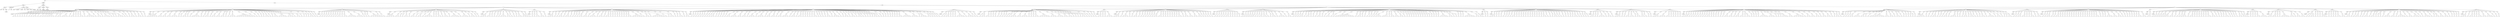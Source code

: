 digraph Tree {
	"t0" [label = "TEI"];
	"t1" [label = "teiHeader"];
	"t2" [label = "fileDesc"];
	"t3" [label = "titleStmt"];
	"t4" [label = "title"];
	"t5" [label = "title"];
	"t6" [label = "author"];
	"t7" [label = "surname"];
	"t8" [label = "publicationStmt"];
	"t9" [label = "p"];
	"t10" [label = "idno"];
	"t11" [label = "sourceDesc"];
	"t12" [label = "genre"];
	"t13" [label = "inspiration"];
	"t14" [label = "structure"];
	"t15" [label = "type"];
	"t16" [label = "periode"];
	"t17" [label = "taille"];
	"t18" [label = "permalien"];
	"t19" [label = "edStmt"];
	"t20" [label = "profileDesc"];
	"t21" [label = "creation"];
	"t22" [label = "date"];
	"t23" [label = "date"];
	"t24" [label = "langUsage"];
	"t25" [label = "language"];
	"t26" [label = "textClass"];
	"t27" [label = "keywords"];
	"t28" [label = "term"];
	"t29" [label = "text"];
	"t30" [label = "body"];
	"t31" [label = "div1"];
	"t32" [label = "head"];
	"t33" [label = "div2"];
	"t34" [label = "head"];
	"t35" [label = "listPerson"];
	"t36" [label = "sp"];
	"t37" [label = "p"];
	"t38" [label = "s"];
	"t39" [label = "s"];
	"t40" [label = "sp"];
	"t41" [label = "p"];
	"t42" [label = "s"];
	"t43" [label = "sp"];
	"t44" [label = "p"];
	"t45" [label = "s"];
	"t46" [label = "sp"];
	"t47" [label = "p"];
	"t48" [label = "s"];
	"t49" [label = "sp"];
	"t50" [label = "p"];
	"t51" [label = "s"];
	"t52" [label = "sp"];
	"t53" [label = "p"];
	"t54" [label = "s"];
	"t55" [label = "sp"];
	"t56" [label = "p"];
	"t57" [label = "s"];
	"t58" [label = "sp"];
	"t59" [label = "p"];
	"t60" [label = "s"];
	"t61" [label = "sp"];
	"t62" [label = "p"];
	"t63" [label = "s"];
	"t64" [label = "s"];
	"t65" [label = "sp"];
	"t66" [label = "p"];
	"t67" [label = "s"];
	"t68" [label = "sp"];
	"t69" [label = "p"];
	"t70" [label = "s"];
	"t71" [label = "sp"];
	"t72" [label = "p"];
	"t73" [label = "s"];
	"t74" [label = "sp"];
	"t75" [label = "p"];
	"t76" [label = "s"];
	"t77" [label = "sp"];
	"t78" [label = "p"];
	"t79" [label = "s"];
	"t80" [label = "s"];
	"t81" [label = "s"];
	"t82" [label = "s"];
	"t83" [label = "sp"];
	"t84" [label = "p"];
	"t85" [label = "s"];
	"t86" [label = "sp"];
	"t87" [label = "p"];
	"t88" [label = "s"];
	"t89" [label = "s"];
	"t90" [label = "sp"];
	"t91" [label = "p"];
	"t92" [label = "s"];
	"t93" [label = "s"];
	"t94" [label = "s"];
	"t95" [label = "sp"];
	"t96" [label = "p"];
	"t97" [label = "s"];
	"t98" [label = "sp"];
	"t99" [label = "p"];
	"t100" [label = "s"];
	"t101" [label = "s"];
	"t102" [label = "sp"];
	"t103" [label = "p"];
	"t104" [label = "s"];
	"t105" [label = "sp"];
	"t106" [label = "p"];
	"t107" [label = "s"];
	"t108" [label = "sp"];
	"t109" [label = "p"];
	"t110" [label = "s"];
	"t111" [label = "s"];
	"t112" [label = "sp"];
	"t113" [label = "p"];
	"t114" [label = "s"];
	"t115" [label = "sp"];
	"t116" [label = "p"];
	"t117" [label = "s"];
	"t118" [label = "s"];
	"t119" [label = "s"];
	"t120" [label = "s"];
	"t121" [label = "sp"];
	"t122" [label = "p"];
	"t123" [label = "s"];
	"t124" [label = "sp"];
	"t125" [label = "p"];
	"t126" [label = "s"];
	"t127" [label = "s"];
	"t128" [label = "sp"];
	"t129" [label = "p"];
	"t130" [label = "s"];
	"t131" [label = "sp"];
	"t132" [label = "p"];
	"t133" [label = "s"];
	"t134" [label = "s"];
	"t135" [label = "s"];
	"t136" [label = "sp"];
	"t137" [label = "p"];
	"t138" [label = "s"];
	"t139" [label = "sp"];
	"t140" [label = "p"];
	"t141" [label = "s"];
	"t142" [label = "sp"];
	"t143" [label = "p"];
	"t144" [label = "s"];
	"t145" [label = "sp"];
	"t146" [label = "p"];
	"t147" [label = "s"];
	"t148" [label = "s"];
	"t149" [label = "s"];
	"t150" [label = "sp"];
	"t151" [label = "p"];
	"t152" [label = "s"];
	"t153" [label = "sp"];
	"t154" [label = "p"];
	"t155" [label = "s"];
	"t156" [label = "sp"];
	"t157" [label = "p"];
	"t158" [label = "s"];
	"t159" [label = "sp"];
	"t160" [label = "p"];
	"t161" [label = "s"];
	"t162" [label = "s"];
	"t163" [label = "sp"];
	"t164" [label = "p"];
	"t165" [label = "s"];
	"t166" [label = "sp"];
	"t167" [label = "p"];
	"t168" [label = "s"];
	"t169" [label = "s"];
	"t170" [label = "sp"];
	"t171" [label = "p"];
	"t172" [label = "s"];
	"t173" [label = "sp"];
	"t174" [label = "p"];
	"t175" [label = "s"];
	"t176" [label = "div2"];
	"t177" [label = "head"];
	"t178" [label = "listPerson"];
	"t179" [label = "sp"];
	"t180" [label = "p"];
	"t181" [label = "s"];
	"t182" [label = "sp"];
	"t183" [label = "p"];
	"t184" [label = "s"];
	"t185" [label = "s"];
	"t186" [label = "s"];
	"t187" [label = "s"];
	"t188" [label = "sp"];
	"t189" [label = "p"];
	"t190" [label = "s"];
	"t191" [label = "s"];
	"t192" [label = "sp"];
	"t193" [label = "p"];
	"t194" [label = "s"];
	"t195" [label = "s"];
	"t196" [label = "sp"];
	"t197" [label = "p"];
	"t198" [label = "s"];
	"t199" [label = "s"];
	"t200" [label = "sp"];
	"t201" [label = "p"];
	"t202" [label = "s"];
	"t203" [label = "s"];
	"t204" [label = "s"];
	"t205" [label = "sp"];
	"t206" [label = "p"];
	"t207" [label = "s"];
	"t208" [label = "sp"];
	"t209" [label = "p"];
	"t210" [label = "s"];
	"t211" [label = "sp"];
	"t212" [label = "p"];
	"t213" [label = "s"];
	"t214" [label = "s"];
	"t215" [label = "sp"];
	"t216" [label = "p"];
	"t217" [label = "s"];
	"t218" [label = "sp"];
	"t219" [label = "p"];
	"t220" [label = "s"];
	"t221" [label = "sp"];
	"t222" [label = "p"];
	"t223" [label = "s"];
	"t224" [label = "s"];
	"t225" [label = "s"];
	"t226" [label = "s"];
	"t227" [label = "sp"];
	"t228" [label = "p"];
	"t229" [label = "s"];
	"t230" [label = "sp"];
	"t231" [label = "p"];
	"t232" [label = "s"];
	"t233" [label = "sp"];
	"t234" [label = "p"];
	"t235" [label = "s"];
	"t236" [label = "s"];
	"t237" [label = "sp"];
	"t238" [label = "p"];
	"t239" [label = "s"];
	"t240" [label = "sp"];
	"t241" [label = "p"];
	"t242" [label = "s"];
	"t243" [label = "s"];
	"t244" [label = "sp"];
	"t245" [label = "p"];
	"t246" [label = "s"];
	"t247" [label = "s"];
	"t248" [label = "sp"];
	"t249" [label = "p"];
	"t250" [label = "s"];
	"t251" [label = "s"];
	"t252" [label = "sp"];
	"t253" [label = "p"];
	"t254" [label = "s"];
	"t255" [label = "sp"];
	"t256" [label = "p"];
	"t257" [label = "s"];
	"t258" [label = "sp"];
	"t259" [label = "p"];
	"t260" [label = "s"];
	"t261" [label = "s"];
	"t262" [label = "s"];
	"t263" [label = "sp"];
	"t264" [label = "p"];
	"t265" [label = "s"];
	"t266" [label = "s"];
	"t267" [label = "s"];
	"t268" [label = "s"];
	"t269" [label = "s"];
	"t270" [label = "s"];
	"t271" [label = "s"];
	"t272" [label = "s"];
	"t273" [label = "sp"];
	"t274" [label = "p"];
	"t275" [label = "s"];
	"t276" [label = "sp"];
	"t277" [label = "p"];
	"t278" [label = "s"];
	"t279" [label = "sp"];
	"t280" [label = "p"];
	"t281" [label = "s"];
	"t282" [label = "sp"];
	"t283" [label = "p"];
	"t284" [label = "s"];
	"t285" [label = "sp"];
	"t286" [label = "p"];
	"t287" [label = "s"];
	"t288" [label = "sp"];
	"t289" [label = "p"];
	"t290" [label = "s"];
	"t291" [label = "s"];
	"t292" [label = "sp"];
	"t293" [label = "p"];
	"t294" [label = "s"];
	"t295" [label = "sp"];
	"t296" [label = "p"];
	"t297" [label = "s"];
	"t298" [label = "sp"];
	"t299" [label = "p"];
	"t300" [label = "s"];
	"t301" [label = "s"];
	"t302" [label = "sp"];
	"t303" [label = "p"];
	"t304" [label = "s"];
	"t305" [label = "s"];
	"t306" [label = "s"];
	"t307" [label = "s"];
	"t308" [label = "sp"];
	"t309" [label = "p"];
	"t310" [label = "s"];
	"t311" [label = "s"];
	"t312" [label = "s"];
	"t313" [label = "sp"];
	"t314" [label = "p"];
	"t315" [label = "s"];
	"t316" [label = "sp"];
	"t317" [label = "p"];
	"t318" [label = "s"];
	"t319" [label = "s"];
	"t320" [label = "sp"];
	"t321" [label = "p"];
	"t322" [label = "s"];
	"t323" [label = "sp"];
	"t324" [label = "p"];
	"t325" [label = "s"];
	"t326" [label = "sp"];
	"t327" [label = "p"];
	"t328" [label = "s"];
	"t329" [label = "sp"];
	"t330" [label = "p"];
	"t331" [label = "s"];
	"t332" [label = "sp"];
	"t333" [label = "p"];
	"t334" [label = "s"];
	"t335" [label = "s"];
	"t336" [label = "sp"];
	"t337" [label = "p"];
	"t338" [label = "s"];
	"t339" [label = "sp"];
	"t340" [label = "p"];
	"t341" [label = "s"];
	"t342" [label = "div2"];
	"t343" [label = "head"];
	"t344" [label = "listPerson"];
	"t345" [label = "sp"];
	"t346" [label = "p"];
	"t347" [label = "s"];
	"t348" [label = "sp"];
	"t349" [label = "p"];
	"t350" [label = "s"];
	"t351" [label = "sp"];
	"t352" [label = "p"];
	"t353" [label = "s"];
	"t354" [label = "sp"];
	"t355" [label = "p"];
	"t356" [label = "s"];
	"t357" [label = "sp"];
	"t358" [label = "p"];
	"t359" [label = "s"];
	"t360" [label = "sp"];
	"t361" [label = "p"];
	"t362" [label = "s"];
	"t363" [label = "sp"];
	"t364" [label = "p"];
	"t365" [label = "s"];
	"t366" [label = "sp"];
	"t367" [label = "p"];
	"t368" [label = "s"];
	"t369" [label = "sp"];
	"t370" [label = "p"];
	"t371" [label = "s"];
	"t372" [label = "s"];
	"t373" [label = "sp"];
	"t374" [label = "p"];
	"t375" [label = "s"];
	"t376" [label = "sp"];
	"t377" [label = "p"];
	"t378" [label = "s"];
	"t379" [label = "s"];
	"t380" [label = "sp"];
	"t381" [label = "p"];
	"t382" [label = "s"];
	"t383" [label = "s"];
	"t384" [label = "s"];
	"t385" [label = "s"];
	"t386" [label = "sp"];
	"t387" [label = "p"];
	"t388" [label = "s"];
	"t389" [label = "s"];
	"t390" [label = "s"];
	"t391" [label = "sp"];
	"t392" [label = "p"];
	"t393" [label = "s"];
	"t394" [label = "sp"];
	"t395" [label = "p"];
	"t396" [label = "s"];
	"t397" [label = "sp"];
	"t398" [label = "p"];
	"t399" [label = "s"];
	"t400" [label = "sp"];
	"t401" [label = "p"];
	"t402" [label = "s"];
	"t403" [label = "s"];
	"t404" [label = "s"];
	"t405" [label = "s"];
	"t406" [label = "s"];
	"t407" [label = "sp"];
	"t408" [label = "p"];
	"t409" [label = "s"];
	"t410" [label = "sp"];
	"t411" [label = "p"];
	"t412" [label = "s"];
	"t413" [label = "div2"];
	"t414" [label = "head"];
	"t415" [label = "listPerson"];
	"t416" [label = "sp"];
	"t417" [label = "p"];
	"t418" [label = "s"];
	"t419" [label = "s"];
	"t420" [label = "s"];
	"t421" [label = "s"];
	"t422" [label = "sp"];
	"t423" [label = "p"];
	"t424" [label = "s"];
	"t425" [label = "s"];
	"t426" [label = "sp"];
	"t427" [label = "p"];
	"t428" [label = "s"];
	"t429" [label = "sp"];
	"t430" [label = "p"];
	"t431" [label = "s"];
	"t432" [label = "p"];
	"t433" [label = "s"];
	"t434" [label = "s"];
	"t435" [label = "sp"];
	"t436" [label = "p"];
	"t437" [label = "s"];
	"t438" [label = "sp"];
	"t439" [label = "p"];
	"t440" [label = "s"];
	"t441" [label = "s"];
	"t442" [label = "sp"];
	"t443" [label = "p"];
	"t444" [label = "s"];
	"t445" [label = "sp"];
	"t446" [label = "p"];
	"t447" [label = "s"];
	"t448" [label = "s"];
	"t449" [label = "sp"];
	"t450" [label = "p"];
	"t451" [label = "s"];
	"t452" [label = "sp"];
	"t453" [label = "p"];
	"t454" [label = "s"];
	"t455" [label = "s"];
	"t456" [label = "s"];
	"t457" [label = "s"];
	"t458" [label = "sp"];
	"t459" [label = "p"];
	"t460" [label = "s"];
	"t461" [label = "sp"];
	"t462" [label = "p"];
	"t463" [label = "s"];
	"t464" [label = "sp"];
	"t465" [label = "p"];
	"t466" [label = "s"];
	"t467" [label = "s"];
	"t468" [label = "sp"];
	"t469" [label = "p"];
	"t470" [label = "s"];
	"t471" [label = "sp"];
	"t472" [label = "p"];
	"t473" [label = "s"];
	"t474" [label = "s"];
	"t475" [label = "sp"];
	"t476" [label = "p"];
	"t477" [label = "s"];
	"t478" [label = "sp"];
	"t479" [label = "p"];
	"t480" [label = "s"];
	"t481" [label = "s"];
	"t482" [label = "s"];
	"t483" [label = "s"];
	"t484" [label = "sp"];
	"t485" [label = "p"];
	"t486" [label = "s"];
	"t487" [label = "sp"];
	"t488" [label = "p"];
	"t489" [label = "s"];
	"t490" [label = "s"];
	"t491" [label = "s"];
	"t492" [label = "sp"];
	"t493" [label = "p"];
	"t494" [label = "s"];
	"t495" [label = "sp"];
	"t496" [label = "p"];
	"t497" [label = "s"];
	"t498" [label = "s"];
	"t499" [label = "sp"];
	"t500" [label = "p"];
	"t501" [label = "s"];
	"t502" [label = "sp"];
	"t503" [label = "p"];
	"t504" [label = "s"];
	"t505" [label = "div2"];
	"t506" [label = "head"];
	"t507" [label = "listPerson"];
	"t508" [label = "sp"];
	"t509" [label = "p"];
	"t510" [label = "s"];
	"t511" [label = "s"];
	"t512" [label = "s"];
	"t513" [label = "sp"];
	"t514" [label = "p"];
	"t515" [label = "s"];
	"t516" [label = "s"];
	"t517" [label = "sp"];
	"t518" [label = "p"];
	"t519" [label = "s"];
	"t520" [label = "sp"];
	"t521" [label = "p"];
	"t522" [label = "s"];
	"t523" [label = "sp"];
	"t524" [label = "p"];
	"t525" [label = "s"];
	"t526" [label = "sp"];
	"t527" [label = "p"];
	"t528" [label = "s"];
	"t529" [label = "sp"];
	"t530" [label = "p"];
	"t531" [label = "s"];
	"t532" [label = "s"];
	"t533" [label = "s"];
	"t534" [label = "sp"];
	"t535" [label = "p"];
	"t536" [label = "s"];
	"t537" [label = "s"];
	"t538" [label = "sp"];
	"t539" [label = "p"];
	"t540" [label = "s"];
	"t541" [label = "sp"];
	"t542" [label = "p"];
	"t543" [label = "s"];
	"t544" [label = "sp"];
	"t545" [label = "p"];
	"t546" [label = "s"];
	"t547" [label = "sp"];
	"t548" [label = "p"];
	"t549" [label = "s"];
	"t550" [label = "s"];
	"t551" [label = "sp"];
	"t552" [label = "p"];
	"t553" [label = "s"];
	"t554" [label = "s"];
	"t555" [label = "s"];
	"t556" [label = "sp"];
	"t557" [label = "p"];
	"t558" [label = "s"];
	"t559" [label = "div2"];
	"t560" [label = "head"];
	"t561" [label = "listPerson"];
	"t562" [label = "sp"];
	"t563" [label = "p"];
	"t564" [label = "s"];
	"t565" [label = "sp"];
	"t566" [label = "p"];
	"t567" [label = "s"];
	"t568" [label = "sp"];
	"t569" [label = "p"];
	"t570" [label = "s"];
	"t571" [label = "s"];
	"t572" [label = "sp"];
	"t573" [label = "p"];
	"t574" [label = "s"];
	"t575" [label = "s"];
	"t576" [label = "sp"];
	"t577" [label = "p"];
	"t578" [label = "s"];
	"t579" [label = "div2"];
	"t580" [label = "head"];
	"t581" [label = "listPerson"];
	"t582" [label = "sp"];
	"t583" [label = "p"];
	"t584" [label = "s"];
	"t585" [label = "s"];
	"t586" [label = "s"];
	"t587" [label = "sp"];
	"t588" [label = "p"];
	"t589" [label = "s"];
	"t590" [label = "sp"];
	"t591" [label = "p"];
	"t592" [label = "s"];
	"t593" [label = "sp"];
	"t594" [label = "p"];
	"t595" [label = "s"];
	"t596" [label = "s"];
	"t597" [label = "sp"];
	"t598" [label = "p"];
	"t599" [label = "s"];
	"t600" [label = "sp"];
	"t601" [label = "p"];
	"t602" [label = "s"];
	"t603" [label = "s"];
	"t604" [label = "sp"];
	"t605" [label = "p"];
	"t606" [label = "s"];
	"t607" [label = "sp"];
	"t608" [label = "p"];
	"t609" [label = "s"];
	"t610" [label = "sp"];
	"t611" [label = "p"];
	"t612" [label = "s"];
	"t613" [label = "sp"];
	"t614" [label = "p"];
	"t615" [label = "s"];
	"t616" [label = "sp"];
	"t617" [label = "p"];
	"t618" [label = "s"];
	"t619" [label = "s"];
	"t620" [label = "sp"];
	"t621" [label = "p"];
	"t622" [label = "s"];
	"t623" [label = "s"];
	"t624" [label = "sp"];
	"t625" [label = "p"];
	"t626" [label = "s"];
	"t627" [label = "sp"];
	"t628" [label = "p"];
	"t629" [label = "s"];
	"t630" [label = "s"];
	"t631" [label = "s"];
	"t632" [label = "sp"];
	"t633" [label = "p"];
	"t634" [label = "s"];
	"t635" [label = "sp"];
	"t636" [label = "p"];
	"t637" [label = "s"];
	"t638" [label = "s"];
	"t639" [label = "sp"];
	"t640" [label = "p"];
	"t641" [label = "s"];
	"t642" [label = "sp"];
	"t643" [label = "p"];
	"t644" [label = "s"];
	"t645" [label = "s"];
	"t646" [label = "sp"];
	"t647" [label = "p"];
	"t648" [label = "s"];
	"t649" [label = "sp"];
	"t650" [label = "p"];
	"t651" [label = "s"];
	"t652" [label = "sp"];
	"t653" [label = "p"];
	"t654" [label = "s"];
	"t655" [label = "sp"];
	"t656" [label = "p"];
	"t657" [label = "s"];
	"t658" [label = "sp"];
	"t659" [label = "p"];
	"t660" [label = "s"];
	"t661" [label = "sp"];
	"t662" [label = "p"];
	"t663" [label = "s"];
	"t664" [label = "sp"];
	"t665" [label = "p"];
	"t666" [label = "s"];
	"t667" [label = "sp"];
	"t668" [label = "p"];
	"t669" [label = "s"];
	"t670" [label = "sp"];
	"t671" [label = "p"];
	"t672" [label = "s"];
	"t673" [label = "s"];
	"t674" [label = "sp"];
	"t675" [label = "p"];
	"t676" [label = "s"];
	"t677" [label = "s"];
	"t678" [label = "s"];
	"t679" [label = "s"];
	"t680" [label = "s"];
	"t681" [label = "sp"];
	"t682" [label = "p"];
	"t683" [label = "s"];
	"t684" [label = "sp"];
	"t685" [label = "p"];
	"t686" [label = "s"];
	"t687" [label = "s"];
	"t688" [label = "sp"];
	"t689" [label = "p"];
	"t690" [label = "s"];
	"t691" [label = "sp"];
	"t692" [label = "p"];
	"t693" [label = "s"];
	"t694" [label = "s"];
	"t695" [label = "s"];
	"t696" [label = "s"];
	"t697" [label = "s"];
	"t698" [label = "s"];
	"t699" [label = "sp"];
	"t700" [label = "p"];
	"t701" [label = "s"];
	"t702" [label = "sp"];
	"t703" [label = "p"];
	"t704" [label = "s"];
	"t705" [label = "sp"];
	"t706" [label = "p"];
	"t707" [label = "s"];
	"t708" [label = "s"];
	"t709" [label = "sp"];
	"t710" [label = "p"];
	"t711" [label = "s"];
	"t712" [label = "sp"];
	"t713" [label = "p"];
	"t714" [label = "s"];
	"t715" [label = "sp"];
	"t716" [label = "p"];
	"t717" [label = "s"];
	"t718" [label = "s"];
	"t719" [label = "sp"];
	"t720" [label = "p"];
	"t721" [label = "s"];
	"t722" [label = "sp"];
	"t723" [label = "p"];
	"t724" [label = "s"];
	"t725" [label = "s"];
	"t726" [label = "div2"];
	"t727" [label = "head"];
	"t728" [label = "listPerson"];
	"t729" [label = "sp"];
	"t730" [label = "p"];
	"t731" [label = "s"];
	"t732" [label = "sp"];
	"t733" [label = "p"];
	"t734" [label = "s"];
	"t735" [label = "sp"];
	"t736" [label = "p"];
	"t737" [label = "s"];
	"t738" [label = "sp"];
	"t739" [label = "p"];
	"t740" [label = "s"];
	"t741" [label = "sp"];
	"t742" [label = "p"];
	"t743" [label = "s"];
	"t744" [label = "sp"];
	"t745" [label = "p"];
	"t746" [label = "s"];
	"t747" [label = "sp"];
	"t748" [label = "p"];
	"t749" [label = "s"];
	"t750" [label = "sp"];
	"t751" [label = "p"];
	"t752" [label = "s"];
	"t753" [label = "sp"];
	"t754" [label = "p"];
	"t755" [label = "s"];
	"t756" [label = "sp"];
	"t757" [label = "p"];
	"t758" [label = "s"];
	"t759" [label = "s"];
	"t760" [label = "sp"];
	"t761" [label = "p"];
	"t762" [label = "s"];
	"t763" [label = "sp"];
	"t764" [label = "p"];
	"t765" [label = "s"];
	"t766" [label = "sp"];
	"t767" [label = "p"];
	"t768" [label = "s"];
	"t769" [label = "sp"];
	"t770" [label = "p"];
	"t771" [label = "s"];
	"t772" [label = "sp"];
	"t773" [label = "p"];
	"t774" [label = "s"];
	"t775" [label = "sp"];
	"t776" [label = "p"];
	"t777" [label = "s"];
	"t778" [label = "s"];
	"t779" [label = "sp"];
	"t780" [label = "p"];
	"t781" [label = "s"];
	"t782" [label = "s"];
	"t783" [label = "s"];
	"t784" [label = "sp"];
	"t785" [label = "p"];
	"t786" [label = "s"];
	"t787" [label = "s"];
	"t788" [label = "sp"];
	"t789" [label = "p"];
	"t790" [label = "s"];
	"t791" [label = "s"];
	"t792" [label = "sp"];
	"t793" [label = "p"];
	"t794" [label = "s"];
	"t795" [label = "sp"];
	"t796" [label = "p"];
	"t797" [label = "s"];
	"t798" [label = "s"];
	"t799" [label = "s"];
	"t800" [label = "sp"];
	"t801" [label = "p"];
	"t802" [label = "s"];
	"t803" [label = "sp"];
	"t804" [label = "p"];
	"t805" [label = "s"];
	"t806" [label = "s"];
	"t807" [label = "s"];
	"t808" [label = "sp"];
	"t809" [label = "p"];
	"t810" [label = "s"];
	"t811" [label = "sp"];
	"t812" [label = "p"];
	"t813" [label = "s"];
	"t814" [label = "s"];
	"t815" [label = "sp"];
	"t816" [label = "p"];
	"t817" [label = "s"];
	"t818" [label = "s"];
	"t819" [label = "sp"];
	"t820" [label = "p"];
	"t821" [label = "s"];
	"t822" [label = "sp"];
	"t823" [label = "p"];
	"t824" [label = "s"];
	"t825" [label = "s"];
	"t826" [label = "sp"];
	"t827" [label = "p"];
	"t828" [label = "s"];
	"t829" [label = "s"];
	"t830" [label = "s"];
	"t831" [label = "sp"];
	"t832" [label = "p"];
	"t833" [label = "s"];
	"t834" [label = "sp"];
	"t835" [label = "p"];
	"t836" [label = "s"];
	"t837" [label = "s"];
	"t838" [label = "sp"];
	"t839" [label = "p"];
	"t840" [label = "s"];
	"t841" [label = "sp"];
	"t842" [label = "p"];
	"t843" [label = "s"];
	"t844" [label = "s"];
	"t845" [label = "sp"];
	"t846" [label = "p"];
	"t847" [label = "s"];
	"t848" [label = "sp"];
	"t849" [label = "p"];
	"t850" [label = "s"];
	"t851" [label = "sp"];
	"t852" [label = "p"];
	"t853" [label = "s"];
	"t854" [label = "sp"];
	"t855" [label = "p"];
	"t856" [label = "s"];
	"t857" [label = "sp"];
	"t858" [label = "p"];
	"t859" [label = "s"];
	"t860" [label = "sp"];
	"t861" [label = "p"];
	"t862" [label = "s"];
	"t863" [label = "s"];
	"t864" [label = "sp"];
	"t865" [label = "p"];
	"t866" [label = "s"];
	"t867" [label = "sp"];
	"t868" [label = "p"];
	"t869" [label = "s"];
	"t870" [label = "sp"];
	"t871" [label = "p"];
	"t872" [label = "s"];
	"t873" [label = "sp"];
	"t874" [label = "p"];
	"t875" [label = "s"];
	"t876" [label = "sp"];
	"t877" [label = "p"];
	"t878" [label = "s"];
	"t879" [label = "s"];
	"t880" [label = "sp"];
	"t881" [label = "p"];
	"t882" [label = "s"];
	"t883" [label = "sp"];
	"t884" [label = "p"];
	"t885" [label = "s"];
	"t886" [label = "s"];
	"t887" [label = "s"];
	"t888" [label = "sp"];
	"t889" [label = "p"];
	"t890" [label = "s"];
	"t891" [label = "sp"];
	"t892" [label = "p"];
	"t893" [label = "s"];
	"t894" [label = "sp"];
	"t895" [label = "p"];
	"t896" [label = "s"];
	"t897" [label = "s"];
	"t898" [label = "sp"];
	"t899" [label = "p"];
	"t900" [label = "s"];
	"t901" [label = "sp"];
	"t902" [label = "p"];
	"t903" [label = "s"];
	"t904" [label = "s"];
	"t905" [label = "sp"];
	"t906" [label = "p"];
	"t907" [label = "s"];
	"t908" [label = "sp"];
	"t909" [label = "p"];
	"t910" [label = "s"];
	"t911" [label = "s"];
	"t912" [label = "sp"];
	"t913" [label = "p"];
	"t914" [label = "s"];
	"t915" [label = "sp"];
	"t916" [label = "p"];
	"t917" [label = "s"];
	"t918" [label = "sp"];
	"t919" [label = "p"];
	"t920" [label = "s"];
	"t921" [label = "sp"];
	"t922" [label = "p"];
	"t923" [label = "s"];
	"t924" [label = "sp"];
	"t925" [label = "p"];
	"t926" [label = "s"];
	"t927" [label = "sp"];
	"t928" [label = "p"];
	"t929" [label = "s"];
	"t930" [label = "s"];
	"t931" [label = "sp"];
	"t932" [label = "p"];
	"t933" [label = "s"];
	"t934" [label = "sp"];
	"t935" [label = "p"];
	"t936" [label = "s"];
	"t937" [label = "sp"];
	"t938" [label = "p"];
	"t939" [label = "s"];
	"t940" [label = "sp"];
	"t941" [label = "p"];
	"t942" [label = "s"];
	"t943" [label = "sp"];
	"t944" [label = "p"];
	"t945" [label = "s"];
	"t946" [label = "sp"];
	"t947" [label = "p"];
	"t948" [label = "s"];
	"t949" [label = "sp"];
	"t950" [label = "p"];
	"t951" [label = "s"];
	"t952" [label = "sp"];
	"t953" [label = "p"];
	"t954" [label = "s"];
	"t955" [label = "sp"];
	"t956" [label = "p"];
	"t957" [label = "s"];
	"t958" [label = "sp"];
	"t959" [label = "p"];
	"t960" [label = "s"];
	"t961" [label = "s"];
	"t962" [label = "sp"];
	"t963" [label = "p"];
	"t964" [label = "s"];
	"t965" [label = "s"];
	"t966" [label = "s"];
	"t967" [label = "s"];
	"t968" [label = "sp"];
	"t969" [label = "p"];
	"t970" [label = "s"];
	"t971" [label = "s"];
	"t972" [label = "s"];
	"t973" [label = "sp"];
	"t974" [label = "p"];
	"t975" [label = "s"];
	"t976" [label = "sp"];
	"t977" [label = "p"];
	"t978" [label = "s"];
	"t979" [label = "s"];
	"t980" [label = "s"];
	"t981" [label = "sp"];
	"t982" [label = "p"];
	"t983" [label = "s"];
	"t984" [label = "s"];
	"t985" [label = "sp"];
	"t986" [label = "p"];
	"t987" [label = "s"];
	"t988" [label = "sp"];
	"t989" [label = "p"];
	"t990" [label = "s"];
	"t991" [label = "sp"];
	"t992" [label = "p"];
	"t993" [label = "s"];
	"t994" [label = "sp"];
	"t995" [label = "p"];
	"t996" [label = "s"];
	"t997" [label = "div2"];
	"t998" [label = "head"];
	"t999" [label = "listPerson"];
	"t1000" [label = "sp"];
	"t1001" [label = "p"];
	"t1002" [label = "s"];
	"t1003" [label = "p"];
	"t1004" [label = "s"];
	"t1005" [label = "sp"];
	"t1006" [label = "p"];
	"t1007" [label = "s"];
	"t1008" [label = "s"];
	"t1009" [label = "sp"];
	"t1010" [label = "p"];
	"t1011" [label = "s"];
	"t1012" [label = "sp"];
	"t1013" [label = "p"];
	"t1014" [label = "s"];
	"t1015" [label = "sp"];
	"t1016" [label = "p"];
	"t1017" [label = "s"];
	"t1018" [label = "sp"];
	"t1019" [label = "p"];
	"t1020" [label = "s"];
	"t1021" [label = "s"];
	"t1022" [label = "s"];
	"t1023" [label = "s"];
	"t1024" [label = "sp"];
	"t1025" [label = "p"];
	"t1026" [label = "s"];
	"t1027" [label = "sp"];
	"t1028" [label = "p"];
	"t1029" [label = "s"];
	"t1030" [label = "s"];
	"t1031" [label = "s"];
	"t1032" [label = "sp"];
	"t1033" [label = "p"];
	"t1034" [label = "s"];
	"t1035" [label = "sp"];
	"t1036" [label = "p"];
	"t1037" [label = "s"];
	"t1038" [label = "div1"];
	"t1039" [label = "head"];
	"t1040" [label = "div2"];
	"t1041" [label = "head"];
	"t1042" [label = "listPerson"];
	"t1043" [label = "sp"];
	"t1044" [label = "p"];
	"t1045" [label = "s"];
	"t1046" [label = "p"];
	"t1047" [label = "s"];
	"t1048" [label = "s"];
	"t1049" [label = "sp"];
	"t1050" [label = "p"];
	"t1051" [label = "s"];
	"t1052" [label = "s"];
	"t1053" [label = "sp"];
	"t1054" [label = "p"];
	"t1055" [label = "s"];
	"t1056" [label = "sp"];
	"t1057" [label = "p"];
	"t1058" [label = "s"];
	"t1059" [label = "sp"];
	"t1060" [label = "p"];
	"t1061" [label = "s"];
	"t1062" [label = "sp"];
	"t1063" [label = "p"];
	"t1064" [label = "s"];
	"t1065" [label = "sp"];
	"t1066" [label = "p"];
	"t1067" [label = "s"];
	"t1068" [label = "sp"];
	"t1069" [label = "p"];
	"t1070" [label = "s"];
	"t1071" [label = "sp"];
	"t1072" [label = "p"];
	"t1073" [label = "s"];
	"t1074" [label = "sp"];
	"t1075" [label = "p"];
	"t1076" [label = "s"];
	"t1077" [label = "sp"];
	"t1078" [label = "p"];
	"t1079" [label = "s"];
	"t1080" [label = "sp"];
	"t1081" [label = "p"];
	"t1082" [label = "s"];
	"t1083" [label = "s"];
	"t1084" [label = "s"];
	"t1085" [label = "sp"];
	"t1086" [label = "p"];
	"t1087" [label = "s"];
	"t1088" [label = "s"];
	"t1089" [label = "sp"];
	"t1090" [label = "p"];
	"t1091" [label = "s"];
	"t1092" [label = "s"];
	"t1093" [label = "s"];
	"t1094" [label = "sp"];
	"t1095" [label = "p"];
	"t1096" [label = "s"];
	"t1097" [label = "sp"];
	"t1098" [label = "p"];
	"t1099" [label = "s"];
	"t1100" [label = "sp"];
	"t1101" [label = "p"];
	"t1102" [label = "s"];
	"t1103" [label = "sp"];
	"t1104" [label = "p"];
	"t1105" [label = "s"];
	"t1106" [label = "s"];
	"t1107" [label = "sp"];
	"t1108" [label = "p"];
	"t1109" [label = "s"];
	"t1110" [label = "s"];
	"t1111" [label = "s"];
	"t1112" [label = "s"];
	"t1113" [label = "s"];
	"t1114" [label = "sp"];
	"t1115" [label = "p"];
	"t1116" [label = "s"];
	"t1117" [label = "s"];
	"t1118" [label = "s"];
	"t1119" [label = "sp"];
	"t1120" [label = "p"];
	"t1121" [label = "s"];
	"t1122" [label = "s"];
	"t1123" [label = "s"];
	"t1124" [label = "sp"];
	"t1125" [label = "p"];
	"t1126" [label = "s"];
	"t1127" [label = "s"];
	"t1128" [label = "sp"];
	"t1129" [label = "p"];
	"t1130" [label = "s"];
	"t1131" [label = "s"];
	"t1132" [label = "sp"];
	"t1133" [label = "p"];
	"t1134" [label = "s"];
	"t1135" [label = "sp"];
	"t1136" [label = "p"];
	"t1137" [label = "s"];
	"t1138" [label = "sp"];
	"t1139" [label = "p"];
	"t1140" [label = "s"];
	"t1141" [label = "sp"];
	"t1142" [label = "p"];
	"t1143" [label = "s"];
	"t1144" [label = "sp"];
	"t1145" [label = "p"];
	"t1146" [label = "s"];
	"t1147" [label = "s"];
	"t1148" [label = "sp"];
	"t1149" [label = "p"];
	"t1150" [label = "s"];
	"t1151" [label = "sp"];
	"t1152" [label = "p"];
	"t1153" [label = "s"];
	"t1154" [label = "sp"];
	"t1155" [label = "p"];
	"t1156" [label = "s"];
	"t1157" [label = "sp"];
	"t1158" [label = "p"];
	"t1159" [label = "s"];
	"t1160" [label = "sp"];
	"t1161" [label = "p"];
	"t1162" [label = "s"];
	"t1163" [label = "div2"];
	"t1164" [label = "head"];
	"t1165" [label = "listPerson"];
	"t1166" [label = "sp"];
	"t1167" [label = "p"];
	"t1168" [label = "s"];
	"t1169" [label = "s"];
	"t1170" [label = "sp"];
	"t1171" [label = "p"];
	"t1172" [label = "s"];
	"t1173" [label = "sp"];
	"t1174" [label = "p"];
	"t1175" [label = "s"];
	"t1176" [label = "sp"];
	"t1177" [label = "p"];
	"t1178" [label = "s"];
	"t1179" [label = "s"];
	"t1180" [label = "s"];
	"t1181" [label = "div2"];
	"t1182" [label = "head"];
	"t1183" [label = "listPerson"];
	"t1184" [label = "sp"];
	"t1185" [label = "p"];
	"t1186" [label = "s"];
	"t1187" [label = "s"];
	"t1188" [label = "s"];
	"t1189" [label = "sp"];
	"t1190" [label = "p"];
	"t1191" [label = "s"];
	"t1192" [label = "sp"];
	"t1193" [label = "p"];
	"t1194" [label = "s"];
	"t1195" [label = "s"];
	"t1196" [label = "s"];
	"t1197" [label = "sp"];
	"t1198" [label = "p"];
	"t1199" [label = "s"];
	"t1200" [label = "sp"];
	"t1201" [label = "p"];
	"t1202" [label = "s"];
	"t1203" [label = "sp"];
	"t1204" [label = "p"];
	"t1205" [label = "s"];
	"t1206" [label = "s"];
	"t1207" [label = "sp"];
	"t1208" [label = "p"];
	"t1209" [label = "s"];
	"t1210" [label = "sp"];
	"t1211" [label = "p"];
	"t1212" [label = "s"];
	"t1213" [label = "sp"];
	"t1214" [label = "p"];
	"t1215" [label = "s"];
	"t1216" [label = "sp"];
	"t1217" [label = "p"];
	"t1218" [label = "s"];
	"t1219" [label = "sp"];
	"t1220" [label = "p"];
	"t1221" [label = "s"];
	"t1222" [label = "sp"];
	"t1223" [label = "p"];
	"t1224" [label = "s"];
	"t1225" [label = "sp"];
	"t1226" [label = "p"];
	"t1227" [label = "s"];
	"t1228" [label = "sp"];
	"t1229" [label = "p"];
	"t1230" [label = "s"];
	"t1231" [label = "s"];
	"t1232" [label = "sp"];
	"t1233" [label = "p"];
	"t1234" [label = "s"];
	"t1235" [label = "s"];
	"t1236" [label = "sp"];
	"t1237" [label = "p"];
	"t1238" [label = "s"];
	"t1239" [label = "sp"];
	"t1240" [label = "p"];
	"t1241" [label = "s"];
	"t1242" [label = "sp"];
	"t1243" [label = "p"];
	"t1244" [label = "s"];
	"t1245" [label = "sp"];
	"t1246" [label = "p"];
	"t1247" [label = "s"];
	"t1248" [label = "sp"];
	"t1249" [label = "p"];
	"t1250" [label = "s"];
	"t1251" [label = "sp"];
	"t1252" [label = "p"];
	"t1253" [label = "s"];
	"t1254" [label = "sp"];
	"t1255" [label = "p"];
	"t1256" [label = "s"];
	"t1257" [label = "sp"];
	"t1258" [label = "p"];
	"t1259" [label = "s"];
	"t1260" [label = "s"];
	"t1261" [label = "sp"];
	"t1262" [label = "p"];
	"t1263" [label = "s"];
	"t1264" [label = "sp"];
	"t1265" [label = "p"];
	"t1266" [label = "s"];
	"t1267" [label = "s"];
	"t1268" [label = "sp"];
	"t1269" [label = "p"];
	"t1270" [label = "s"];
	"t1271" [label = "s"];
	"t1272" [label = "sp"];
	"t1273" [label = "p"];
	"t1274" [label = "s"];
	"t1275" [label = "s"];
	"t1276" [label = "sp"];
	"t1277" [label = "p"];
	"t1278" [label = "s"];
	"t1279" [label = "s"];
	"t1280" [label = "sp"];
	"t1281" [label = "p"];
	"t1282" [label = "s"];
	"t1283" [label = "sp"];
	"t1284" [label = "p"];
	"t1285" [label = "s"];
	"t1286" [label = "sp"];
	"t1287" [label = "p"];
	"t1288" [label = "s"];
	"t1289" [label = "sp"];
	"t1290" [label = "p"];
	"t1291" [label = "s"];
	"t1292" [label = "sp"];
	"t1293" [label = "p"];
	"t1294" [label = "s"];
	"t1295" [label = "div2"];
	"t1296" [label = "head"];
	"t1297" [label = "listPerson"];
	"t1298" [label = "sp"];
	"t1299" [label = "p"];
	"t1300" [label = "s"];
	"t1301" [label = "sp"];
	"t1302" [label = "p"];
	"t1303" [label = "s"];
	"t1304" [label = "sp"];
	"t1305" [label = "p"];
	"t1306" [label = "s"];
	"t1307" [label = "sp"];
	"t1308" [label = "p"];
	"t1309" [label = "s"];
	"t1310" [label = "sp"];
	"t1311" [label = "p"];
	"t1312" [label = "s"];
	"t1313" [label = "sp"];
	"t1314" [label = "p"];
	"t1315" [label = "s"];
	"t1316" [label = "s"];
	"t1317" [label = "sp"];
	"t1318" [label = "p"];
	"t1319" [label = "s"];
	"t1320" [label = "sp"];
	"t1321" [label = "p"];
	"t1322" [label = "s"];
	"t1323" [label = "sp"];
	"t1324" [label = "p"];
	"t1325" [label = "s"];
	"t1326" [label = "sp"];
	"t1327" [label = "p"];
	"t1328" [label = "s"];
	"t1329" [label = "p"];
	"t1330" [label = "s"];
	"t1331" [label = "div2"];
	"t1332" [label = "head"];
	"t1333" [label = "listPerson"];
	"t1334" [label = "sp"];
	"t1335" [label = "p"];
	"t1336" [label = "s"];
	"t1337" [label = "sp"];
	"t1338" [label = "p"];
	"t1339" [label = "s"];
	"t1340" [label = "sp"];
	"t1341" [label = "p"];
	"t1342" [label = "s"];
	"t1343" [label = "sp"];
	"t1344" [label = "p"];
	"t1345" [label = "s"];
	"t1346" [label = "sp"];
	"t1347" [label = "p"];
	"t1348" [label = "s"];
	"t1349" [label = "s"];
	"t1350" [label = "sp"];
	"t1351" [label = "p"];
	"t1352" [label = "s"];
	"t1353" [label = "sp"];
	"t1354" [label = "p"];
	"t1355" [label = "s"];
	"t1356" [label = "sp"];
	"t1357" [label = "p"];
	"t1358" [label = "s"];
	"t1359" [label = "s"];
	"t1360" [label = "sp"];
	"t1361" [label = "p"];
	"t1362" [label = "s"];
	"t1363" [label = "s"];
	"t1364" [label = "sp"];
	"t1365" [label = "p"];
	"t1366" [label = "s"];
	"t1367" [label = "sp"];
	"t1368" [label = "p"];
	"t1369" [label = "s"];
	"t1370" [label = "sp"];
	"t1371" [label = "p"];
	"t1372" [label = "s"];
	"t1373" [label = "s"];
	"t1374" [label = "sp"];
	"t1375" [label = "p"];
	"t1376" [label = "s"];
	"t1377" [label = "sp"];
	"t1378" [label = "p"];
	"t1379" [label = "s"];
	"t1380" [label = "s"];
	"t1381" [label = "s"];
	"t1382" [label = "sp"];
	"t1383" [label = "p"];
	"t1384" [label = "s"];
	"t1385" [label = "sp"];
	"t1386" [label = "p"];
	"t1387" [label = "s"];
	"t1388" [label = "s"];
	"t1389" [label = "div2"];
	"t1390" [label = "head"];
	"t1391" [label = "listPerson"];
	"t1392" [label = "sp"];
	"t1393" [label = "p"];
	"t1394" [label = "s"];
	"t1395" [label = "sp"];
	"t1396" [label = "p"];
	"t1397" [label = "s"];
	"t1398" [label = "sp"];
	"t1399" [label = "p"];
	"t1400" [label = "s"];
	"t1401" [label = "sp"];
	"t1402" [label = "p"];
	"t1403" [label = "s"];
	"t1404" [label = "s"];
	"t1405" [label = "sp"];
	"t1406" [label = "p"];
	"t1407" [label = "s"];
	"t1408" [label = "sp"];
	"t1409" [label = "p"];
	"t1410" [label = "s"];
	"t1411" [label = "s"];
	"t1412" [label = "sp"];
	"t1413" [label = "p"];
	"t1414" [label = "s"];
	"t1415" [label = "sp"];
	"t1416" [label = "p"];
	"t1417" [label = "s"];
	"t1418" [label = "sp"];
	"t1419" [label = "p"];
	"t1420" [label = "s"];
	"t1421" [label = "sp"];
	"t1422" [label = "p"];
	"t1423" [label = "s"];
	"t1424" [label = "s"];
	"t1425" [label = "sp"];
	"t1426" [label = "p"];
	"t1427" [label = "s"];
	"t1428" [label = "sp"];
	"t1429" [label = "p"];
	"t1430" [label = "s"];
	"t1431" [label = "sp"];
	"t1432" [label = "p"];
	"t1433" [label = "s"];
	"t1434" [label = "s"];
	"t1435" [label = "sp"];
	"t1436" [label = "p"];
	"t1437" [label = "s"];
	"t1438" [label = "sp"];
	"t1439" [label = "p"];
	"t1440" [label = "s"];
	"t1441" [label = "sp"];
	"t1442" [label = "p"];
	"t1443" [label = "s"];
	"t1444" [label = "sp"];
	"t1445" [label = "p"];
	"t1446" [label = "s"];
	"t1447" [label = "s"];
	"t1448" [label = "s"];
	"t1449" [label = "s"];
	"t1450" [label = "s"];
	"t1451" [label = "s"];
	"t1452" [label = "s"];
	"t1453" [label = "s"];
	"t1454" [label = "sp"];
	"t1455" [label = "p"];
	"t1456" [label = "s"];
	"t1457" [label = "sp"];
	"t1458" [label = "p"];
	"t1459" [label = "s"];
	"t1460" [label = "s"];
	"t1461" [label = "sp"];
	"t1462" [label = "p"];
	"t1463" [label = "s"];
	"t1464" [label = "sp"];
	"t1465" [label = "p"];
	"t1466" [label = "s"];
	"t1467" [label = "sp"];
	"t1468" [label = "p"];
	"t1469" [label = "s"];
	"t1470" [label = "sp"];
	"t1471" [label = "p"];
	"t1472" [label = "s"];
	"t1473" [label = "sp"];
	"t1474" [label = "p"];
	"t1475" [label = "s"];
	"t1476" [label = "sp"];
	"t1477" [label = "p"];
	"t1478" [label = "s"];
	"t1479" [label = "sp"];
	"t1480" [label = "p"];
	"t1481" [label = "s"];
	"t1482" [label = "s"];
	"t1483" [label = "s"];
	"t1484" [label = "sp"];
	"t1485" [label = "p"];
	"t1486" [label = "s"];
	"t1487" [label = "s"];
	"t1488" [label = "s"];
	"t1489" [label = "sp"];
	"t1490" [label = "p"];
	"t1491" [label = "s"];
	"t1492" [label = "sp"];
	"t1493" [label = "p"];
	"t1494" [label = "s"];
	"t1495" [label = "s"];
	"t1496" [label = "sp"];
	"t1497" [label = "p"];
	"t1498" [label = "s"];
	"t1499" [label = "s"];
	"t1500" [label = "sp"];
	"t1501" [label = "p"];
	"t1502" [label = "s"];
	"t1503" [label = "s"];
	"t1504" [label = "sp"];
	"t1505" [label = "p"];
	"t1506" [label = "s"];
	"t1507" [label = "sp"];
	"t1508" [label = "p"];
	"t1509" [label = "s"];
	"t1510" [label = "sp"];
	"t1511" [label = "p"];
	"t1512" [label = "s"];
	"t1513" [label = "sp"];
	"t1514" [label = "p"];
	"t1515" [label = "s"];
	"t1516" [label = "sp"];
	"t1517" [label = "p"];
	"t1518" [label = "s"];
	"t1519" [label = "sp"];
	"t1520" [label = "p"];
	"t1521" [label = "s"];
	"t1522" [label = "sp"];
	"t1523" [label = "p"];
	"t1524" [label = "s"];
	"t1525" [label = "sp"];
	"t1526" [label = "p"];
	"t1527" [label = "s"];
	"t1528" [label = "sp"];
	"t1529" [label = "p"];
	"t1530" [label = "s"];
	"t1531" [label = "sp"];
	"t1532" [label = "p"];
	"t1533" [label = "s"];
	"t1534" [label = "sp"];
	"t1535" [label = "p"];
	"t1536" [label = "s"];
	"t1537" [label = "sp"];
	"t1538" [label = "p"];
	"t1539" [label = "s"];
	"t1540" [label = "sp"];
	"t1541" [label = "p"];
	"t1542" [label = "s"];
	"t1543" [label = "sp"];
	"t1544" [label = "p"];
	"t1545" [label = "s"];
	"t1546" [label = "sp"];
	"t1547" [label = "p"];
	"t1548" [label = "s"];
	"t1549" [label = "sp"];
	"t1550" [label = "p"];
	"t1551" [label = "s"];
	"t1552" [label = "sp"];
	"t1553" [label = "p"];
	"t1554" [label = "s"];
	"t1555" [label = "s"];
	"t1556" [label = "s"];
	"t1557" [label = "s"];
	"t1558" [label = "sp"];
	"t1559" [label = "p"];
	"t1560" [label = "s"];
	"t1561" [label = "s"];
	"t1562" [label = "sp"];
	"t1563" [label = "p"];
	"t1564" [label = "s"];
	"t1565" [label = "sp"];
	"t1566" [label = "p"];
	"t1567" [label = "s"];
	"t1568" [label = "sp"];
	"t1569" [label = "p"];
	"t1570" [label = "s"];
	"t1571" [label = "sp"];
	"t1572" [label = "p"];
	"t1573" [label = "s"];
	"t1574" [label = "sp"];
	"t1575" [label = "p"];
	"t1576" [label = "s"];
	"t1577" [label = "sp"];
	"t1578" [label = "p"];
	"t1579" [label = "s"];
	"t1580" [label = "s"];
	"t1581" [label = "s"];
	"t1582" [label = "s"];
	"t1583" [label = "s"];
	"t1584" [label = "sp"];
	"t1585" [label = "p"];
	"t1586" [label = "s"];
	"t1587" [label = "s"];
	"t1588" [label = "sp"];
	"t1589" [label = "p"];
	"t1590" [label = "s"];
	"t1591" [label = "s"];
	"t1592" [label = "div2"];
	"t1593" [label = "head"];
	"t1594" [label = "listPerson"];
	"t1595" [label = "sp"];
	"t1596" [label = "p"];
	"t1597" [label = "s"];
	"t1598" [label = "sp"];
	"t1599" [label = "p"];
	"t1600" [label = "s"];
	"t1601" [label = "div2"];
	"t1602" [label = "head"];
	"t1603" [label = "listPerson"];
	"t1604" [label = "sp"];
	"t1605" [label = "p"];
	"t1606" [label = "s"];
	"t1607" [label = "s"];
	"t1608" [label = "s"];
	"t1609" [label = "sp"];
	"t1610" [label = "p"];
	"t1611" [label = "s"];
	"t1612" [label = "sp"];
	"t1613" [label = "p"];
	"t1614" [label = "s"];
	"t1615" [label = "sp"];
	"t1616" [label = "p"];
	"t1617" [label = "s"];
	"t1618" [label = "sp"];
	"t1619" [label = "p"];
	"t1620" [label = "s"];
	"t1621" [label = "sp"];
	"t1622" [label = "p"];
	"t1623" [label = "s"];
	"t1624" [label = "sp"];
	"t1625" [label = "p"];
	"t1626" [label = "s"];
	"t1627" [label = "sp"];
	"t1628" [label = "p"];
	"t1629" [label = "s"];
	"t1630" [label = "sp"];
	"t1631" [label = "p"];
	"t1632" [label = "s"];
	"t1633" [label = "s"];
	"t1634" [label = "sp"];
	"t1635" [label = "p"];
	"t1636" [label = "s"];
	"t1637" [label = "sp"];
	"t1638" [label = "p"];
	"t1639" [label = "s"];
	"t1640" [label = "sp"];
	"t1641" [label = "p"];
	"t1642" [label = "s"];
	"t1643" [label = "sp"];
	"t1644" [label = "p"];
	"t1645" [label = "s"];
	"t1646" [label = "sp"];
	"t1647" [label = "p"];
	"t1648" [label = "s"];
	"t1649" [label = "sp"];
	"t1650" [label = "p"];
	"t1651" [label = "s"];
	"t1652" [label = "sp"];
	"t1653" [label = "p"];
	"t1654" [label = "s"];
	"t1655" [label = "sp"];
	"t1656" [label = "p"];
	"t1657" [label = "s"];
	"t1658" [label = "sp"];
	"t1659" [label = "p"];
	"t1660" [label = "s"];
	"t1661" [label = "sp"];
	"t1662" [label = "p"];
	"t1663" [label = "s"];
	"t1664" [label = "sp"];
	"t1665" [label = "p"];
	"t1666" [label = "s"];
	"t1667" [label = "sp"];
	"t1668" [label = "p"];
	"t1669" [label = "s"];
	"t1670" [label = "sp"];
	"t1671" [label = "p"];
	"t1672" [label = "s"];
	"t1673" [label = "s"];
	"t1674" [label = "sp"];
	"t1675" [label = "p"];
	"t1676" [label = "s"];
	"t1677" [label = "sp"];
	"t1678" [label = "p"];
	"t1679" [label = "s"];
	"t1680" [label = "sp"];
	"t1681" [label = "p"];
	"t1682" [label = "s"];
	"t1683" [label = "sp"];
	"t1684" [label = "p"];
	"t1685" [label = "s"];
	"t1686" [label = "s"];
	"t1687" [label = "sp"];
	"t1688" [label = "p"];
	"t1689" [label = "s"];
	"t1690" [label = "sp"];
	"t1691" [label = "p"];
	"t1692" [label = "s"];
	"t1693" [label = "sp"];
	"t1694" [label = "p"];
	"t1695" [label = "s"];
	"t1696" [label = "sp"];
	"t1697" [label = "p"];
	"t1698" [label = "s"];
	"t1699" [label = "sp"];
	"t1700" [label = "p"];
	"t1701" [label = "s"];
	"t1702" [label = "sp"];
	"t1703" [label = "p"];
	"t1704" [label = "s"];
	"t1705" [label = "sp"];
	"t1706" [label = "p"];
	"t1707" [label = "s"];
	"t1708" [label = "sp"];
	"t1709" [label = "p"];
	"t1710" [label = "s"];
	"t1711" [label = "s"];
	"t1712" [label = "sp"];
	"t1713" [label = "p"];
	"t1714" [label = "s"];
	"t1715" [label = "sp"];
	"t1716" [label = "p"];
	"t1717" [label = "s"];
	"t1718" [label = "sp"];
	"t1719" [label = "p"];
	"t1720" [label = "s"];
	"t1721" [label = "sp"];
	"t1722" [label = "p"];
	"t1723" [label = "s"];
	"t1724" [label = "p"];
	"t1725" [label = "s"];
	"t1726" [label = "div2"];
	"t1727" [label = "head"];
	"t1728" [label = "listPerson"];
	"t1729" [label = "sp"];
	"t1730" [label = "p"];
	"t1731" [label = "s"];
	"t1732" [label = "s"];
	"t1733" [label = "sp"];
	"t1734" [label = "p"];
	"t1735" [label = "s"];
	"t1736" [label = "sp"];
	"t1737" [label = "p"];
	"t1738" [label = "s"];
	"t1739" [label = "sp"];
	"t1740" [label = "p"];
	"t1741" [label = "s"];
	"t1742" [label = "s"];
	"t1743" [label = "s"];
	"t1744" [label = "sp"];
	"t1745" [label = "p"];
	"t1746" [label = "s"];
	"t1747" [label = "sp"];
	"t1748" [label = "p"];
	"t1749" [label = "s"];
	"t1750" [label = "s"];
	"t1751" [label = "sp"];
	"t1752" [label = "p"];
	"t1753" [label = "s"];
	"t1754" [label = "div2"];
	"t1755" [label = "head"];
	"t1756" [label = "listPerson"];
	"t1757" [label = "sp"];
	"t1758" [label = "p"];
	"t1759" [label = "s"];
	"t1760" [label = "s"];
	"t1761" [label = "s"];
	"t1762" [label = "sp"];
	"t1763" [label = "p"];
	"t1764" [label = "s"];
	"t1765" [label = "sp"];
	"t1766" [label = "p"];
	"t1767" [label = "s"];
	"t1768" [label = "sp"];
	"t1769" [label = "p"];
	"t1770" [label = "s"];
	"t1771" [label = "s"];
	"t1772" [label = "sp"];
	"t1773" [label = "p"];
	"t1774" [label = "s"];
	"t1775" [label = "s"];
	"t1776" [label = "sp"];
	"t1777" [label = "p"];
	"t1778" [label = "s"];
	"t1779" [label = "sp"];
	"t1780" [label = "p"];
	"t1781" [label = "s"];
	"t1782" [label = "s"];
	"t1783" [label = "sp"];
	"t1784" [label = "p"];
	"t1785" [label = "s"];
	"t1786" [label = "s"];
	"t1787" [label = "sp"];
	"t1788" [label = "p"];
	"t1789" [label = "s"];
	"t1790" [label = "sp"];
	"t1791" [label = "p"];
	"t1792" [label = "s"];
	"t1793" [label = "sp"];
	"t1794" [label = "p"];
	"t1795" [label = "s"];
	"t1796" [label = "div2"];
	"t1797" [label = "head"];
	"t1798" [label = "listPerson"];
	"t1799" [label = "sp"];
	"t1800" [label = "p"];
	"t1801" [label = "s"];
	"t1802" [label = "s"];
	"t1803" [label = "s"];
	"t1804" [label = "sp"];
	"t1805" [label = "p"];
	"t1806" [label = "s"];
	"t1807" [label = "s"];
	"t1808" [label = "s"];
	"t1809" [label = "sp"];
	"t1810" [label = "p"];
	"t1811" [label = "s"];
	"t1812" [label = "s"];
	"t1813" [label = "sp"];
	"t1814" [label = "p"];
	"t1815" [label = "s"];
	"t1816" [label = "sp"];
	"t1817" [label = "p"];
	"t1818" [label = "s"];
	"t1819" [label = "sp"];
	"t1820" [label = "p"];
	"t1821" [label = "s"];
	"t1822" [label = "sp"];
	"t1823" [label = "p"];
	"t1824" [label = "s"];
	"t1825" [label = "sp"];
	"t1826" [label = "p"];
	"t1827" [label = "s"];
	"t1828" [label = "div2"];
	"t1829" [label = "head"];
	"t1830" [label = "listPerson"];
	"t1831" [label = "sp"];
	"t1832" [label = "p"];
	"t1833" [label = "s"];
	"t1834" [label = "sp"];
	"t1835" [label = "p"];
	"t1836" [label = "s"];
	"t1837" [label = "s"];
	"t1838" [label = "sp"];
	"t1839" [label = "p"];
	"t1840" [label = "s"];
	"t1841" [label = "sp"];
	"t1842" [label = "p"];
	"t1843" [label = "s"];
	"t1844" [label = "sp"];
	"t1845" [label = "p"];
	"t1846" [label = "s"];
	"t1847" [label = "sp"];
	"t1848" [label = "p"];
	"t1849" [label = "s"];
	"t1850" [label = "sp"];
	"t1851" [label = "p"];
	"t1852" [label = "s"];
	"t1853" [label = "sp"];
	"t1854" [label = "p"];
	"t1855" [label = "s"];
	"t1856" [label = "sp"];
	"t1857" [label = "p"];
	"t1858" [label = "s"];
	"t1859" [label = "sp"];
	"t1860" [label = "p"];
	"t1861" [label = "s"];
	"t1862" [label = "sp"];
	"t1863" [label = "p"];
	"t1864" [label = "s"];
	"t1865" [label = "s"];
	"t1866" [label = "sp"];
	"t1867" [label = "p"];
	"t1868" [label = "s"];
	"t1869" [label = "sp"];
	"t1870" [label = "p"];
	"t1871" [label = "s"];
	"t1872" [label = "sp"];
	"t1873" [label = "p"];
	"t1874" [label = "s"];
	"t1875" [label = "sp"];
	"t1876" [label = "p"];
	"t1877" [label = "s"];
	"t1878" [label = "sp"];
	"t1879" [label = "p"];
	"t1880" [label = "s"];
	"t1881" [label = "sp"];
	"t1882" [label = "p"];
	"t1883" [label = "s"];
	"t1884" [label = "sp"];
	"t1885" [label = "p"];
	"t1886" [label = "s"];
	"t1887" [label = "s"];
	"t1888" [label = "sp"];
	"t1889" [label = "p"];
	"t1890" [label = "s"];
	"t1891" [label = "s"];
	"t1892" [label = "sp"];
	"t1893" [label = "p"];
	"t1894" [label = "s"];
	"t1895" [label = "sp"];
	"t1896" [label = "p"];
	"t1897" [label = "s"];
	"t1898" [label = "s"];
	"t1899" [label = "sp"];
	"t1900" [label = "p"];
	"t1901" [label = "s"];
	"t1902" [label = "s"];
	"t1903" [label = "sp"];
	"t1904" [label = "p"];
	"t1905" [label = "s"];
	"t1906" [label = "p"];
	"t1907" [label = "s"];
	"t1908" [label = "s"];
	"t1909" [label = "sp"];
	"t1910" [label = "p"];
	"t1911" [label = "s"];
	"t1912" [label = "sp"];
	"t1913" [label = "p"];
	"t1914" [label = "s"];
	"t1915" [label = "sp"];
	"t1916" [label = "p"];
	"t1917" [label = "s"];
	"t1918" [label = "sp"];
	"t1919" [label = "p"];
	"t1920" [label = "s"];
	"t1921" [label = "sp"];
	"t1922" [label = "p"];
	"t1923" [label = "s"];
	"t1924" [label = "s"];
	"t1925" [label = "s"];
	"t1926" [label = "s"];
	"t1927" [label = "sp"];
	"t1928" [label = "p"];
	"t1929" [label = "s"];
	"t1930" [label = "s"];
	"t1931" [label = "s"];
	"t1932" [label = "sp"];
	"t1933" [label = "p"];
	"t1934" [label = "s"];
	"t1935" [label = "sp"];
	"t1936" [label = "p"];
	"t1937" [label = "s"];
	"t1938" [label = "sp"];
	"t1939" [label = "p"];
	"t1940" [label = "s"];
	"t1941" [label = "sp"];
	"t1942" [label = "p"];
	"t1943" [label = "s"];
	"t1944" [label = "s"];
	"t1945" [label = "s"];
	"t1946" [label = "sp"];
	"t1947" [label = "p"];
	"t1948" [label = "s"];
	"t1949" [label = "s"];
	"t1950" [label = "sp"];
	"t1951" [label = "p"];
	"t1952" [label = "s"];
	"t1953" [label = "s"];
	"t1954" [label = "s"];
	"t1955" [label = "s"];
	"t1956" [label = "s"];
	"t1957" [label = "sp"];
	"t1958" [label = "p"];
	"t1959" [label = "s"];
	"t1960" [label = "sp"];
	"t1961" [label = "p"];
	"t1962" [label = "s"];
	"t1963" [label = "s"];
	"t1964" [label = "sp"];
	"t1965" [label = "p"];
	"t1966" [label = "s"];
	"t1967" [label = "s"];
	"t1968" [label = "sp"];
	"t1969" [label = "p"];
	"t1970" [label = "s"];
	"t1971" [label = "s"];
	"t1972" [label = "sp"];
	"t1973" [label = "p"];
	"t1974" [label = "s"];
	"t1975" [label = "sp"];
	"t1976" [label = "p"];
	"t1977" [label = "s"];
	"t1978" [label = "s"];
	"t1979" [label = "sp"];
	"t1980" [label = "p"];
	"t1981" [label = "s"];
	"t1982" [label = "s"];
	"t1983" [label = "sp"];
	"t1984" [label = "p"];
	"t1985" [label = "s"];
	"t1986" [label = "sp"];
	"t1987" [label = "p"];
	"t1988" [label = "s"];
	"t1989" [label = "sp"];
	"t1990" [label = "p"];
	"t1991" [label = "s"];
	"t1992" [label = "s"];
	"t1993" [label = "sp"];
	"t1994" [label = "p"];
	"t1995" [label = "s"];
	"t1996" [label = "div1"];
	"t1997" [label = "head"];
	"t1998" [label = "div2"];
	"t1999" [label = "head"];
	"t2000" [label = "listPerson"];
	"t2001" [label = "sp"];
	"t2002" [label = "p"];
	"t2003" [label = "s"];
	"t2004" [label = "sp"];
	"t2005" [label = "p"];
	"t2006" [label = "s"];
	"t2007" [label = "sp"];
	"t2008" [label = "p"];
	"t2009" [label = "s"];
	"t2010" [label = "sp"];
	"t2011" [label = "p"];
	"t2012" [label = "s"];
	"t2013" [label = "s"];
	"t2014" [label = "sp"];
	"t2015" [label = "p"];
	"t2016" [label = "s"];
	"t2017" [label = "s"];
	"t2018" [label = "s"];
	"t2019" [label = "sp"];
	"t2020" [label = "p"];
	"t2021" [label = "s"];
	"t2022" [label = "s"];
	"t2023" [label = "sp"];
	"t2024" [label = "p"];
	"t2025" [label = "s"];
	"t2026" [label = "sp"];
	"t2027" [label = "p"];
	"t2028" [label = "s"];
	"t2029" [label = "sp"];
	"t2030" [label = "p"];
	"t2031" [label = "s"];
	"t2032" [label = "sp"];
	"t2033" [label = "p"];
	"t2034" [label = "s"];
	"t2035" [label = "s"];
	"t2036" [label = "s"];
	"t2037" [label = "s"];
	"t2038" [label = "s"];
	"t2039" [label = "s"];
	"t2040" [label = "sp"];
	"t2041" [label = "p"];
	"t2042" [label = "s"];
	"t2043" [label = "s"];
	"t2044" [label = "sp"];
	"t2045" [label = "p"];
	"t2046" [label = "s"];
	"t2047" [label = "s"];
	"t2048" [label = "sp"];
	"t2049" [label = "p"];
	"t2050" [label = "s"];
	"t2051" [label = "sp"];
	"t2052" [label = "p"];
	"t2053" [label = "s"];
	"t2054" [label = "s"];
	"t2055" [label = "sp"];
	"t2056" [label = "p"];
	"t2057" [label = "s"];
	"t2058" [label = "sp"];
	"t2059" [label = "p"];
	"t2060" [label = "s"];
	"t2061" [label = "sp"];
	"t2062" [label = "p"];
	"t2063" [label = "s"];
	"t2064" [label = "sp"];
	"t2065" [label = "p"];
	"t2066" [label = "s"];
	"t2067" [label = "sp"];
	"t2068" [label = "p"];
	"t2069" [label = "s"];
	"t2070" [label = "p"];
	"t2071" [label = "s"];
	"t2072" [label = "sp"];
	"t2073" [label = "p"];
	"t2074" [label = "s"];
	"t2075" [label = "div2"];
	"t2076" [label = "head"];
	"t2077" [label = "listPerson"];
	"t2078" [label = "sp"];
	"t2079" [label = "p"];
	"t2080" [label = "s"];
	"t2081" [label = "s"];
	"t2082" [label = "s"];
	"t2083" [label = "s"];
	"t2084" [label = "sp"];
	"t2085" [label = "p"];
	"t2086" [label = "s"];
	"t2087" [label = "sp"];
	"t2088" [label = "p"];
	"t2089" [label = "s"];
	"t2090" [label = "sp"];
	"t2091" [label = "p"];
	"t2092" [label = "s"];
	"t2093" [label = "sp"];
	"t2094" [label = "p"];
	"t2095" [label = "s"];
	"t2096" [label = "s"];
	"t2097" [label = "sp"];
	"t2098" [label = "p"];
	"t2099" [label = "s"];
	"t2100" [label = "sp"];
	"t2101" [label = "p"];
	"t2102" [label = "s"];
	"t2103" [label = "sp"];
	"t2104" [label = "p"];
	"t2105" [label = "s"];
	"t2106" [label = "sp"];
	"t2107" [label = "p"];
	"t2108" [label = "s"];
	"t2109" [label = "s"];
	"t2110" [label = "sp"];
	"t2111" [label = "p"];
	"t2112" [label = "s"];
	"t2113" [label = "sp"];
	"t2114" [label = "p"];
	"t2115" [label = "s"];
	"t2116" [label = "s"];
	"t2117" [label = "s"];
	"t2118" [label = "sp"];
	"t2119" [label = "p"];
	"t2120" [label = "s"];
	"t2121" [label = "sp"];
	"t2122" [label = "p"];
	"t2123" [label = "s"];
	"t2124" [label = "sp"];
	"t2125" [label = "p"];
	"t2126" [label = "s"];
	"t2127" [label = "sp"];
	"t2128" [label = "p"];
	"t2129" [label = "s"];
	"t2130" [label = "s"];
	"t2131" [label = "sp"];
	"t2132" [label = "p"];
	"t2133" [label = "s"];
	"t2134" [label = "sp"];
	"t2135" [label = "p"];
	"t2136" [label = "s"];
	"t2137" [label = "s"];
	"t2138" [label = "sp"];
	"t2139" [label = "p"];
	"t2140" [label = "s"];
	"t2141" [label = "sp"];
	"t2142" [label = "p"];
	"t2143" [label = "s"];
	"t2144" [label = "sp"];
	"t2145" [label = "p"];
	"t2146" [label = "s"];
	"t2147" [label = "sp"];
	"t2148" [label = "p"];
	"t2149" [label = "s"];
	"t2150" [label = "s"];
	"t2151" [label = "sp"];
	"t2152" [label = "p"];
	"t2153" [label = "s"];
	"t2154" [label = "sp"];
	"t2155" [label = "p"];
	"t2156" [label = "s"];
	"t2157" [label = "s"];
	"t2158" [label = "s"];
	"t2159" [label = "sp"];
	"t2160" [label = "p"];
	"t2161" [label = "s"];
	"t2162" [label = "sp"];
	"t2163" [label = "p"];
	"t2164" [label = "s"];
	"t2165" [label = "s"];
	"t2166" [label = "sp"];
	"t2167" [label = "p"];
	"t2168" [label = "s"];
	"t2169" [label = "sp"];
	"t2170" [label = "p"];
	"t2171" [label = "s"];
	"t2172" [label = "sp"];
	"t2173" [label = "p"];
	"t2174" [label = "s"];
	"t2175" [label = "sp"];
	"t2176" [label = "p"];
	"t2177" [label = "s"];
	"t2178" [label = "s"];
	"t2179" [label = "div2"];
	"t2180" [label = "head"];
	"t2181" [label = "listPerson"];
	"t2182" [label = "sp"];
	"t2183" [label = "p"];
	"t2184" [label = "s"];
	"t2185" [label = "sp"];
	"t2186" [label = "p"];
	"t2187" [label = "s"];
	"t2188" [label = "sp"];
	"t2189" [label = "p"];
	"t2190" [label = "s"];
	"t2191" [label = "s"];
	"t2192" [label = "sp"];
	"t2193" [label = "p"];
	"t2194" [label = "s"];
	"t2195" [label = "s"];
	"t2196" [label = "sp"];
	"t2197" [label = "p"];
	"t2198" [label = "s"];
	"t2199" [label = "sp"];
	"t2200" [label = "p"];
	"t2201" [label = "s"];
	"t2202" [label = "sp"];
	"t2203" [label = "p"];
	"t2204" [label = "s"];
	"t2205" [label = "s"];
	"t2206" [label = "sp"];
	"t2207" [label = "p"];
	"t2208" [label = "s"];
	"t2209" [label = "sp"];
	"t2210" [label = "p"];
	"t2211" [label = "s"];
	"t2212" [label = "s"];
	"t2213" [label = "div2"];
	"t2214" [label = "head"];
	"t2215" [label = "listPerson"];
	"t2216" [label = "sp"];
	"t2217" [label = "p"];
	"t2218" [label = "s"];
	"t2219" [label = "sp"];
	"t2220" [label = "p"];
	"t2221" [label = "s"];
	"t2222" [label = "sp"];
	"t2223" [label = "p"];
	"t2224" [label = "s"];
	"t2225" [label = "s"];
	"t2226" [label = "sp"];
	"t2227" [label = "p"];
	"t2228" [label = "s"];
	"t2229" [label = "sp"];
	"t2230" [label = "p"];
	"t2231" [label = "s"];
	"t2232" [label = "sp"];
	"t2233" [label = "p"];
	"t2234" [label = "s"];
	"t2235" [label = "s"];
	"t2236" [label = "sp"];
	"t2237" [label = "p"];
	"t2238" [label = "s"];
	"t2239" [label = "sp"];
	"t2240" [label = "p"];
	"t2241" [label = "s"];
	"t2242" [label = "sp"];
	"t2243" [label = "p"];
	"t2244" [label = "s"];
	"t2245" [label = "sp"];
	"t2246" [label = "p"];
	"t2247" [label = "s"];
	"t2248" [label = "sp"];
	"t2249" [label = "p"];
	"t2250" [label = "s"];
	"t2251" [label = "sp"];
	"t2252" [label = "p"];
	"t2253" [label = "s"];
	"t2254" [label = "sp"];
	"t2255" [label = "p"];
	"t2256" [label = "s"];
	"t2257" [label = "sp"];
	"t2258" [label = "p"];
	"t2259" [label = "s"];
	"t2260" [label = "sp"];
	"t2261" [label = "p"];
	"t2262" [label = "s"];
	"t2263" [label = "sp"];
	"t2264" [label = "p"];
	"t2265" [label = "s"];
	"t2266" [label = "sp"];
	"t2267" [label = "p"];
	"t2268" [label = "s"];
	"t2269" [label = "sp"];
	"t2270" [label = "p"];
	"t2271" [label = "s"];
	"t2272" [label = "sp"];
	"t2273" [label = "p"];
	"t2274" [label = "s"];
	"t2275" [label = "sp"];
	"t2276" [label = "p"];
	"t2277" [label = "s"];
	"t2278" [label = "sp"];
	"t2279" [label = "p"];
	"t2280" [label = "s"];
	"t2281" [label = "sp"];
	"t2282" [label = "p"];
	"t2283" [label = "s"];
	"t2284" [label = "sp"];
	"t2285" [label = "p"];
	"t2286" [label = "s"];
	"t2287" [label = "s"];
	"t2288" [label = "sp"];
	"t2289" [label = "p"];
	"t2290" [label = "s"];
	"t2291" [label = "sp"];
	"t2292" [label = "p"];
	"t2293" [label = "s"];
	"t2294" [label = "sp"];
	"t2295" [label = "p"];
	"t2296" [label = "s"];
	"t2297" [label = "sp"];
	"t2298" [label = "p"];
	"t2299" [label = "s"];
	"t2300" [label = "s"];
	"t2301" [label = "s"];
	"t2302" [label = "sp"];
	"t2303" [label = "p"];
	"t2304" [label = "s"];
	"t2305" [label = "s"];
	"t2306" [label = "sp"];
	"t2307" [label = "p"];
	"t2308" [label = "s"];
	"t2309" [label = "s"];
	"t2310" [label = "sp"];
	"t2311" [label = "p"];
	"t2312" [label = "s"];
	"t2313" [label = "sp"];
	"t2314" [label = "p"];
	"t2315" [label = "s"];
	"t2316" [label = "sp"];
	"t2317" [label = "p"];
	"t2318" [label = "s"];
	"t2319" [label = "sp"];
	"t2320" [label = "p"];
	"t2321" [label = "s"];
	"t2322" [label = "sp"];
	"t2323" [label = "p"];
	"t2324" [label = "s"];
	"t2325" [label = "sp"];
	"t2326" [label = "p"];
	"t2327" [label = "s"];
	"t2328" [label = "sp"];
	"t2329" [label = "p"];
	"t2330" [label = "s"];
	"t2331" [label = "sp"];
	"t2332" [label = "p"];
	"t2333" [label = "s"];
	"t2334" [label = "s"];
	"t2335" [label = "sp"];
	"t2336" [label = "p"];
	"t2337" [label = "s"];
	"t2338" [label = "s"];
	"t2339" [label = "div2"];
	"t2340" [label = "head"];
	"t2341" [label = "listPerson"];
	"t2342" [label = "sp"];
	"t2343" [label = "p"];
	"t2344" [label = "s"];
	"t2345" [label = "s"];
	"t2346" [label = "div2"];
	"t2347" [label = "head"];
	"t2348" [label = "listPerson"];
	"t2349" [label = "sp"];
	"t2350" [label = "p"];
	"t2351" [label = "s"];
	"t2352" [label = "sp"];
	"t2353" [label = "p"];
	"t2354" [label = "s"];
	"t2355" [label = "sp"];
	"t2356" [label = "p"];
	"t2357" [label = "s"];
	"t2358" [label = "sp"];
	"t2359" [label = "p"];
	"t2360" [label = "s"];
	"t2361" [label = "p"];
	"t2362" [label = "s"];
	"t2363" [label = "sp"];
	"t2364" [label = "p"];
	"t2365" [label = "s"];
	"t2366" [label = "s"];
	"t2367" [label = "s"];
	"t2368" [label = "sp"];
	"t2369" [label = "p"];
	"t2370" [label = "s"];
	"t2371" [label = "s"];
	"t2372" [label = "sp"];
	"t2373" [label = "p"];
	"t2374" [label = "s"];
	"t2375" [label = "sp"];
	"t2376" [label = "p"];
	"t2377" [label = "s"];
	"t2378" [label = "sp"];
	"t2379" [label = "p"];
	"t2380" [label = "s"];
	"t2381" [label = "sp"];
	"t2382" [label = "p"];
	"t2383" [label = "s"];
	"t2384" [label = "s"];
	"t2385" [label = "s"];
	"t2386" [label = "sp"];
	"t2387" [label = "p"];
	"t2388" [label = "s"];
	"t2389" [label = "sp"];
	"t2390" [label = "p"];
	"t2391" [label = "s"];
	"t2392" [label = "s"];
	"t2393" [label = "sp"];
	"t2394" [label = "p"];
	"t2395" [label = "s"];
	"t2396" [label = "sp"];
	"t2397" [label = "p"];
	"t2398" [label = "s"];
	"t2399" [label = "sp"];
	"t2400" [label = "p"];
	"t2401" [label = "s"];
	"t2402" [label = "sp"];
	"t2403" [label = "p"];
	"t2404" [label = "s"];
	"t2405" [label = "sp"];
	"t2406" [label = "p"];
	"t2407" [label = "s"];
	"t2408" [label = "sp"];
	"t2409" [label = "p"];
	"t2410" [label = "s"];
	"t2411" [label = "sp"];
	"t2412" [label = "p"];
	"t2413" [label = "s"];
	"t2414" [label = "s"];
	"t2415" [label = "sp"];
	"t2416" [label = "p"];
	"t2417" [label = "s"];
	"t2418" [label = "s"];
	"t2419" [label = "sp"];
	"t2420" [label = "p"];
	"t2421" [label = "s"];
	"t2422" [label = "sp"];
	"t2423" [label = "p"];
	"t2424" [label = "s"];
	"t2425" [label = "sp"];
	"t2426" [label = "p"];
	"t2427" [label = "s"];
	"t2428" [label = "sp"];
	"t2429" [label = "p"];
	"t2430" [label = "s"];
	"t2431" [label = "sp"];
	"t2432" [label = "p"];
	"t2433" [label = "s"];
	"t2434" [label = "s"];
	"t2435" [label = "sp"];
	"t2436" [label = "p"];
	"t2437" [label = "s"];
	"t2438" [label = "sp"];
	"t2439" [label = "p"];
	"t2440" [label = "s"];
	"t2441" [label = "sp"];
	"t2442" [label = "p"];
	"t2443" [label = "s"];
	"t2444" [label = "sp"];
	"t2445" [label = "p"];
	"t2446" [label = "s"];
	"t2447" [label = "sp"];
	"t2448" [label = "p"];
	"t2449" [label = "s"];
	"t2450" [label = "s"];
	"t2451" [label = "sp"];
	"t2452" [label = "p"];
	"t2453" [label = "s"];
	"t2454" [label = "s"];
	"t2455" [label = "sp"];
	"t2456" [label = "p"];
	"t2457" [label = "s"];
	"t2458" [label = "div2"];
	"t2459" [label = "head"];
	"t2460" [label = "listPerson"];
	"t2461" [label = "sp"];
	"t2462" [label = "p"];
	"t2463" [label = "s"];
	"t2464" [label = "sp"];
	"t2465" [label = "p"];
	"t2466" [label = "s"];
	"t2467" [label = "sp"];
	"t2468" [label = "p"];
	"t2469" [label = "s"];
	"t2470" [label = "sp"];
	"t2471" [label = "p"];
	"t2472" [label = "s"];
	"t2473" [label = "s"];
	"t2474" [label = "sp"];
	"t2475" [label = "p"];
	"t2476" [label = "s"];
	"t2477" [label = "s"];
	"t2478" [label = "s"];
	"t2479" [label = "div2"];
	"t2480" [label = "head"];
	"t2481" [label = "listPerson"];
	"t2482" [label = "sp"];
	"t2483" [label = "p"];
	"t2484" [label = "s"];
	"t2485" [label = "s"];
	"t2486" [label = "sp"];
	"t2487" [label = "p"];
	"t2488" [label = "s"];
	"t2489" [label = "s"];
	"t2490" [label = "sp"];
	"t2491" [label = "p"];
	"t2492" [label = "s"];
	"t2493" [label = "sp"];
	"t2494" [label = "p"];
	"t2495" [label = "s"];
	"t2496" [label = "sp"];
	"t2497" [label = "p"];
	"t2498" [label = "s"];
	"t2499" [label = "s"];
	"t2500" [label = "s"];
	"t2501" [label = "s"];
	"t2502" [label = "sp"];
	"t2503" [label = "p"];
	"t2504" [label = "s"];
	"t2505" [label = "s"];
	"t2506" [label = "p"];
	"t2507" [label = "s"];
	"t2508" [label = "sp"];
	"t2509" [label = "p"];
	"t2510" [label = "s"];
	"t2511" [label = "s"];
	"t2512" [label = "sp"];
	"t2513" [label = "p"];
	"t2514" [label = "s"];
	"t2515" [label = "s"];
	"t2516" [label = "div2"];
	"t2517" [label = "head"];
	"t2518" [label = "listPerson"];
	"t2519" [label = "sp"];
	"t2520" [label = "p"];
	"t2521" [label = "s"];
	"t2522" [label = "p"];
	"t2523" [label = "s"];
	"t2524" [label = "p"];
	"t2525" [label = "s"];
	"t2526" [label = "s"];
	"t2527" [label = "sp"];
	"t2528" [label = "p"];
	"t2529" [label = "s"];
	"t2530" [label = "sp"];
	"t2531" [label = "p"];
	"t2532" [label = "s"];
	"t2533" [label = "sp"];
	"t2534" [label = "p"];
	"t2535" [label = "s"];
	"t2536" [label = "sp"];
	"t2537" [label = "p"];
	"t2538" [label = "s"];
	"t2539" [label = "s"];
	"t2540" [label = "s"];
	"t2541" [label = "div2"];
	"t2542" [label = "head"];
	"t2543" [label = "listPerson"];
	"t2544" [label = "sp"];
	"t2545" [label = "p"];
	"t2546" [label = "s"];
	"t2547" [label = "sp"];
	"t2548" [label = "p"];
	"t2549" [label = "s"];
	"t2550" [label = "sp"];
	"t2551" [label = "p"];
	"t2552" [label = "s"];
	"t2553" [label = "sp"];
	"t2554" [label = "p"];
	"t2555" [label = "s"];
	"t2556" [label = "sp"];
	"t2557" [label = "p"];
	"t2558" [label = "s"];
	"t2559" [label = "s"];
	"t2560" [label = "sp"];
	"t2561" [label = "p"];
	"t2562" [label = "s"];
	"t2563" [label = "s"];
	"t2564" [label = "div2"];
	"t2565" [label = "head"];
	"t2566" [label = "listPerson"];
	"t2567" [label = "sp"];
	"t2568" [label = "p"];
	"t2569" [label = "s"];
	"t2570" [label = "s"];
	"t2571" [label = "sp"];
	"t2572" [label = "p"];
	"t2573" [label = "s"];
	"t2574" [label = "sp"];
	"t2575" [label = "p"];
	"t2576" [label = "s"];
	"t2577" [label = "sp"];
	"t2578" [label = "p"];
	"t2579" [label = "s"];
	"t2580" [label = "s"];
	"t2581" [label = "sp"];
	"t2582" [label = "p"];
	"t2583" [label = "s"];
	"t2584" [label = "sp"];
	"t2585" [label = "p"];
	"t2586" [label = "s"];
	"t2587" [label = "sp"];
	"t2588" [label = "p"];
	"t2589" [label = "s"];
	"t2590" [label = "s"];
	"t2591" [label = "sp"];
	"t2592" [label = "p"];
	"t2593" [label = "s"];
	"t2594" [label = "sp"];
	"t2595" [label = "p"];
	"t2596" [label = "s"];
	"t2597" [label = "s"];
	"t2598" [label = "sp"];
	"t2599" [label = "p"];
	"t2600" [label = "s"];
	"t2601" [label = "sp"];
	"t2602" [label = "p"];
	"t2603" [label = "s"];
	"t2604" [label = "p"];
	"t2605" [label = "s"];
	"t2606" [label = "sp"];
	"t2607" [label = "p"];
	"t2608" [label = "s"];
	"t2609" [label = "sp"];
	"t2610" [label = "p"];
	"t2611" [label = "s"];
	"t2612" [label = "s"];
	"t2613" [label = "s"];
	"t2614" [label = "sp"];
	"t2615" [label = "p"];
	"t2616" [label = "s"];
	"t2617" [label = "s"];
	"t2618" [label = "sp"];
	"t2619" [label = "p"];
	"t2620" [label = "s"];
	"t2621" [label = "sp"];
	"t2622" [label = "p"];
	"t2623" [label = "s"];
	"t2624" [label = "s"];
	"t2625" [label = "s"];
	"t2626" [label = "s"];
	"t2627" [label = "sp"];
	"t2628" [label = "p"];
	"t2629" [label = "s"];
	"t2630" [label = "sp"];
	"t2631" [label = "p"];
	"t2632" [label = "s"];
	"t2633" [label = "s"];
	"t2634" [label = "sp"];
	"t2635" [label = "p"];
	"t2636" [label = "s"];
	"t2637" [label = "s"];
	"t2638" [label = "s"];
	"t2639" [label = "sp"];
	"t2640" [label = "p"];
	"t2641" [label = "s"];
	"t2642" [label = "sp"];
	"t2643" [label = "p"];
	"t2644" [label = "s"];
	"t2645" [label = "sp"];
	"t2646" [label = "p"];
	"t2647" [label = "s"];
	"t2648" [label = "s"];
	"t2649" [label = "s"];
	"t2650" [label = "sp"];
	"t2651" [label = "p"];
	"t2652" [label = "s"];
	"t2653" [label = "sp"];
	"t2654" [label = "p"];
	"t2655" [label = "s"];
	"t2656" [label = "sp"];
	"t2657" [label = "p"];
	"t2658" [label = "s"];
	"t2659" [label = "s"];
	"t2660" [label = "sp"];
	"t2661" [label = "p"];
	"t2662" [label = "s"];
	"t2663" [label = "s"];
	"t2664" [label = "sp"];
	"t2665" [label = "p"];
	"t2666" [label = "s"];
	"t2667" [label = "s"];
	"t2668" [label = "sp"];
	"t2669" [label = "p"];
	"t2670" [label = "s"];
	"t2671" [label = "sp"];
	"t2672" [label = "p"];
	"t2673" [label = "s"];
	"t2674" [label = "sp"];
	"t2675" [label = "p"];
	"t2676" [label = "s"];
	"t2677" [label = "sp"];
	"t2678" [label = "p"];
	"t2679" [label = "s"];
	"t2680" [label = "sp"];
	"t2681" [label = "p"];
	"t2682" [label = "s"];
	"t2683" [label = "div2"];
	"t2684" [label = "head"];
	"t2685" [label = "listPerson"];
	"t2686" [label = "sp"];
	"t2687" [label = "p"];
	"t2688" [label = "s"];
	"t2689" [label = "s"];
	"t2690" [label = "s"];
	"t2691" [label = "sp"];
	"t2692" [label = "p"];
	"t2693" [label = "s"];
	"t2694" [label = "sp"];
	"t2695" [label = "p"];
	"t2696" [label = "s"];
	"t2697" [label = "s"];
	"t2698" [label = "sp"];
	"t2699" [label = "p"];
	"t2700" [label = "s"];
	"t2701" [label = "sp"];
	"t2702" [label = "p"];
	"t2703" [label = "s"];
	"t2704" [label = "sp"];
	"t2705" [label = "p"];
	"t2706" [label = "s"];
	"t2707" [label = "s"];
	"t2708" [label = "sp"];
	"t2709" [label = "p"];
	"t2710" [label = "s"];
	"t2711" [label = "s"];
	"t2712" [label = "sp"];
	"t2713" [label = "p"];
	"t2714" [label = "s"];
	"t2715" [label = "s"];
	"t2716" [label = "s"];
	"t2717" [label = "sp"];
	"t2718" [label = "p"];
	"t2719" [label = "s"];
	"t2720" [label = "sp"];
	"t2721" [label = "p"];
	"t2722" [label = "s"];
	"t2723" [label = "sp"];
	"t2724" [label = "p"];
	"t2725" [label = "s"];
	"t0" -> "t1";
	"t1" -> "t2";
	"t2" -> "t3";
	"t3" -> "t4";
	"t3" -> "t5";
	"t3" -> "t6";
	"t6" -> "t7";
	"t2" -> "t8";
	"t8" -> "t9";
	"t8" -> "t10";
	"t2" -> "t11";
	"t11" -> "t12";
	"t11" -> "t13";
	"t11" -> "t14";
	"t11" -> "t15";
	"t11" -> "t16";
	"t11" -> "t17";
	"t11" -> "t18";
	"t2" -> "t19";
	"t1" -> "t20";
	"t20" -> "t21";
	"t21" -> "t22";
	"t21" -> "t23";
	"t20" -> "t24";
	"t24" -> "t25";
	"t20" -> "t26";
	"t26" -> "t27";
	"t27" -> "t28";
	"t0" -> "t29";
	"t29" -> "t30";
	"t30" -> "t31";
	"t31" -> "t32";
	"t31" -> "t33";
	"t33" -> "t34";
	"t34" -> "t35";
	"t33" -> "t36";
	"t36" -> "t37";
	"t37" -> "t38";
	"t37" -> "t39";
	"t33" -> "t40";
	"t40" -> "t41";
	"t41" -> "t42";
	"t33" -> "t43";
	"t43" -> "t44";
	"t44" -> "t45";
	"t33" -> "t46";
	"t46" -> "t47";
	"t47" -> "t48";
	"t33" -> "t49";
	"t49" -> "t50";
	"t50" -> "t51";
	"t33" -> "t52";
	"t52" -> "t53";
	"t53" -> "t54";
	"t33" -> "t55";
	"t55" -> "t56";
	"t56" -> "t57";
	"t33" -> "t58";
	"t58" -> "t59";
	"t59" -> "t60";
	"t33" -> "t61";
	"t61" -> "t62";
	"t62" -> "t63";
	"t62" -> "t64";
	"t33" -> "t65";
	"t65" -> "t66";
	"t66" -> "t67";
	"t33" -> "t68";
	"t68" -> "t69";
	"t69" -> "t70";
	"t33" -> "t71";
	"t71" -> "t72";
	"t72" -> "t73";
	"t33" -> "t74";
	"t74" -> "t75";
	"t75" -> "t76";
	"t33" -> "t77";
	"t77" -> "t78";
	"t78" -> "t79";
	"t78" -> "t80";
	"t78" -> "t81";
	"t78" -> "t82";
	"t33" -> "t83";
	"t83" -> "t84";
	"t84" -> "t85";
	"t33" -> "t86";
	"t86" -> "t87";
	"t87" -> "t88";
	"t87" -> "t89";
	"t33" -> "t90";
	"t90" -> "t91";
	"t91" -> "t92";
	"t91" -> "t93";
	"t91" -> "t94";
	"t33" -> "t95";
	"t95" -> "t96";
	"t96" -> "t97";
	"t33" -> "t98";
	"t98" -> "t99";
	"t99" -> "t100";
	"t99" -> "t101";
	"t33" -> "t102";
	"t102" -> "t103";
	"t103" -> "t104";
	"t33" -> "t105";
	"t105" -> "t106";
	"t106" -> "t107";
	"t33" -> "t108";
	"t108" -> "t109";
	"t109" -> "t110";
	"t109" -> "t111";
	"t33" -> "t112";
	"t112" -> "t113";
	"t113" -> "t114";
	"t33" -> "t115";
	"t115" -> "t116";
	"t116" -> "t117";
	"t116" -> "t118";
	"t116" -> "t119";
	"t116" -> "t120";
	"t33" -> "t121";
	"t121" -> "t122";
	"t122" -> "t123";
	"t33" -> "t124";
	"t124" -> "t125";
	"t125" -> "t126";
	"t125" -> "t127";
	"t33" -> "t128";
	"t128" -> "t129";
	"t129" -> "t130";
	"t33" -> "t131";
	"t131" -> "t132";
	"t132" -> "t133";
	"t132" -> "t134";
	"t132" -> "t135";
	"t33" -> "t136";
	"t136" -> "t137";
	"t137" -> "t138";
	"t33" -> "t139";
	"t139" -> "t140";
	"t140" -> "t141";
	"t33" -> "t142";
	"t142" -> "t143";
	"t143" -> "t144";
	"t33" -> "t145";
	"t145" -> "t146";
	"t146" -> "t147";
	"t146" -> "t148";
	"t146" -> "t149";
	"t33" -> "t150";
	"t150" -> "t151";
	"t151" -> "t152";
	"t33" -> "t153";
	"t153" -> "t154";
	"t154" -> "t155";
	"t33" -> "t156";
	"t156" -> "t157";
	"t157" -> "t158";
	"t33" -> "t159";
	"t159" -> "t160";
	"t160" -> "t161";
	"t160" -> "t162";
	"t33" -> "t163";
	"t163" -> "t164";
	"t164" -> "t165";
	"t33" -> "t166";
	"t166" -> "t167";
	"t167" -> "t168";
	"t167" -> "t169";
	"t33" -> "t170";
	"t170" -> "t171";
	"t171" -> "t172";
	"t33" -> "t173";
	"t173" -> "t174";
	"t174" -> "t175";
	"t31" -> "t176";
	"t176" -> "t177";
	"t177" -> "t178";
	"t176" -> "t179";
	"t179" -> "t180";
	"t180" -> "t181";
	"t176" -> "t182";
	"t182" -> "t183";
	"t183" -> "t184";
	"t183" -> "t185";
	"t183" -> "t186";
	"t183" -> "t187";
	"t176" -> "t188";
	"t188" -> "t189";
	"t189" -> "t190";
	"t189" -> "t191";
	"t176" -> "t192";
	"t192" -> "t193";
	"t193" -> "t194";
	"t193" -> "t195";
	"t176" -> "t196";
	"t196" -> "t197";
	"t197" -> "t198";
	"t197" -> "t199";
	"t176" -> "t200";
	"t200" -> "t201";
	"t201" -> "t202";
	"t201" -> "t203";
	"t201" -> "t204";
	"t176" -> "t205";
	"t205" -> "t206";
	"t206" -> "t207";
	"t176" -> "t208";
	"t208" -> "t209";
	"t209" -> "t210";
	"t176" -> "t211";
	"t211" -> "t212";
	"t212" -> "t213";
	"t212" -> "t214";
	"t176" -> "t215";
	"t215" -> "t216";
	"t216" -> "t217";
	"t176" -> "t218";
	"t218" -> "t219";
	"t219" -> "t220";
	"t176" -> "t221";
	"t221" -> "t222";
	"t222" -> "t223";
	"t222" -> "t224";
	"t222" -> "t225";
	"t222" -> "t226";
	"t176" -> "t227";
	"t227" -> "t228";
	"t228" -> "t229";
	"t176" -> "t230";
	"t230" -> "t231";
	"t231" -> "t232";
	"t176" -> "t233";
	"t233" -> "t234";
	"t234" -> "t235";
	"t234" -> "t236";
	"t176" -> "t237";
	"t237" -> "t238";
	"t238" -> "t239";
	"t176" -> "t240";
	"t240" -> "t241";
	"t241" -> "t242";
	"t241" -> "t243";
	"t176" -> "t244";
	"t244" -> "t245";
	"t245" -> "t246";
	"t245" -> "t247";
	"t176" -> "t248";
	"t248" -> "t249";
	"t249" -> "t250";
	"t249" -> "t251";
	"t176" -> "t252";
	"t252" -> "t253";
	"t253" -> "t254";
	"t176" -> "t255";
	"t255" -> "t256";
	"t256" -> "t257";
	"t176" -> "t258";
	"t258" -> "t259";
	"t259" -> "t260";
	"t259" -> "t261";
	"t259" -> "t262";
	"t176" -> "t263";
	"t263" -> "t264";
	"t264" -> "t265";
	"t264" -> "t266";
	"t264" -> "t267";
	"t264" -> "t268";
	"t264" -> "t269";
	"t264" -> "t270";
	"t264" -> "t271";
	"t264" -> "t272";
	"t176" -> "t273";
	"t273" -> "t274";
	"t274" -> "t275";
	"t176" -> "t276";
	"t276" -> "t277";
	"t277" -> "t278";
	"t176" -> "t279";
	"t279" -> "t280";
	"t280" -> "t281";
	"t176" -> "t282";
	"t282" -> "t283";
	"t283" -> "t284";
	"t176" -> "t285";
	"t285" -> "t286";
	"t286" -> "t287";
	"t176" -> "t288";
	"t288" -> "t289";
	"t289" -> "t290";
	"t289" -> "t291";
	"t176" -> "t292";
	"t292" -> "t293";
	"t293" -> "t294";
	"t176" -> "t295";
	"t295" -> "t296";
	"t296" -> "t297";
	"t176" -> "t298";
	"t298" -> "t299";
	"t299" -> "t300";
	"t299" -> "t301";
	"t176" -> "t302";
	"t302" -> "t303";
	"t303" -> "t304";
	"t303" -> "t305";
	"t303" -> "t306";
	"t303" -> "t307";
	"t176" -> "t308";
	"t308" -> "t309";
	"t309" -> "t310";
	"t309" -> "t311";
	"t309" -> "t312";
	"t176" -> "t313";
	"t313" -> "t314";
	"t314" -> "t315";
	"t176" -> "t316";
	"t316" -> "t317";
	"t317" -> "t318";
	"t317" -> "t319";
	"t176" -> "t320";
	"t320" -> "t321";
	"t321" -> "t322";
	"t176" -> "t323";
	"t323" -> "t324";
	"t324" -> "t325";
	"t176" -> "t326";
	"t326" -> "t327";
	"t327" -> "t328";
	"t176" -> "t329";
	"t329" -> "t330";
	"t330" -> "t331";
	"t176" -> "t332";
	"t332" -> "t333";
	"t333" -> "t334";
	"t333" -> "t335";
	"t176" -> "t336";
	"t336" -> "t337";
	"t337" -> "t338";
	"t176" -> "t339";
	"t339" -> "t340";
	"t340" -> "t341";
	"t31" -> "t342";
	"t342" -> "t343";
	"t343" -> "t344";
	"t342" -> "t345";
	"t345" -> "t346";
	"t346" -> "t347";
	"t342" -> "t348";
	"t348" -> "t349";
	"t349" -> "t350";
	"t342" -> "t351";
	"t351" -> "t352";
	"t352" -> "t353";
	"t342" -> "t354";
	"t354" -> "t355";
	"t355" -> "t356";
	"t342" -> "t357";
	"t357" -> "t358";
	"t358" -> "t359";
	"t342" -> "t360";
	"t360" -> "t361";
	"t361" -> "t362";
	"t342" -> "t363";
	"t363" -> "t364";
	"t364" -> "t365";
	"t342" -> "t366";
	"t366" -> "t367";
	"t367" -> "t368";
	"t342" -> "t369";
	"t369" -> "t370";
	"t370" -> "t371";
	"t370" -> "t372";
	"t342" -> "t373";
	"t373" -> "t374";
	"t374" -> "t375";
	"t342" -> "t376";
	"t376" -> "t377";
	"t377" -> "t378";
	"t377" -> "t379";
	"t342" -> "t380";
	"t380" -> "t381";
	"t381" -> "t382";
	"t381" -> "t383";
	"t381" -> "t384";
	"t381" -> "t385";
	"t342" -> "t386";
	"t386" -> "t387";
	"t387" -> "t388";
	"t387" -> "t389";
	"t387" -> "t390";
	"t342" -> "t391";
	"t391" -> "t392";
	"t392" -> "t393";
	"t342" -> "t394";
	"t394" -> "t395";
	"t395" -> "t396";
	"t342" -> "t397";
	"t397" -> "t398";
	"t398" -> "t399";
	"t342" -> "t400";
	"t400" -> "t401";
	"t401" -> "t402";
	"t401" -> "t403";
	"t401" -> "t404";
	"t401" -> "t405";
	"t401" -> "t406";
	"t342" -> "t407";
	"t407" -> "t408";
	"t408" -> "t409";
	"t342" -> "t410";
	"t410" -> "t411";
	"t411" -> "t412";
	"t31" -> "t413";
	"t413" -> "t414";
	"t414" -> "t415";
	"t413" -> "t416";
	"t416" -> "t417";
	"t417" -> "t418";
	"t417" -> "t419";
	"t417" -> "t420";
	"t417" -> "t421";
	"t413" -> "t422";
	"t422" -> "t423";
	"t423" -> "t424";
	"t423" -> "t425";
	"t413" -> "t426";
	"t426" -> "t427";
	"t427" -> "t428";
	"t413" -> "t429";
	"t429" -> "t430";
	"t430" -> "t431";
	"t429" -> "t432";
	"t432" -> "t433";
	"t432" -> "t434";
	"t413" -> "t435";
	"t435" -> "t436";
	"t436" -> "t437";
	"t413" -> "t438";
	"t438" -> "t439";
	"t439" -> "t440";
	"t439" -> "t441";
	"t413" -> "t442";
	"t442" -> "t443";
	"t443" -> "t444";
	"t413" -> "t445";
	"t445" -> "t446";
	"t446" -> "t447";
	"t446" -> "t448";
	"t413" -> "t449";
	"t449" -> "t450";
	"t450" -> "t451";
	"t413" -> "t452";
	"t452" -> "t453";
	"t453" -> "t454";
	"t453" -> "t455";
	"t453" -> "t456";
	"t453" -> "t457";
	"t413" -> "t458";
	"t458" -> "t459";
	"t459" -> "t460";
	"t413" -> "t461";
	"t461" -> "t462";
	"t462" -> "t463";
	"t413" -> "t464";
	"t464" -> "t465";
	"t465" -> "t466";
	"t465" -> "t467";
	"t413" -> "t468";
	"t468" -> "t469";
	"t469" -> "t470";
	"t413" -> "t471";
	"t471" -> "t472";
	"t472" -> "t473";
	"t472" -> "t474";
	"t413" -> "t475";
	"t475" -> "t476";
	"t476" -> "t477";
	"t413" -> "t478";
	"t478" -> "t479";
	"t479" -> "t480";
	"t479" -> "t481";
	"t479" -> "t482";
	"t479" -> "t483";
	"t413" -> "t484";
	"t484" -> "t485";
	"t485" -> "t486";
	"t413" -> "t487";
	"t487" -> "t488";
	"t488" -> "t489";
	"t488" -> "t490";
	"t488" -> "t491";
	"t413" -> "t492";
	"t492" -> "t493";
	"t493" -> "t494";
	"t413" -> "t495";
	"t495" -> "t496";
	"t496" -> "t497";
	"t496" -> "t498";
	"t413" -> "t499";
	"t499" -> "t500";
	"t500" -> "t501";
	"t413" -> "t502";
	"t502" -> "t503";
	"t503" -> "t504";
	"t31" -> "t505";
	"t505" -> "t506";
	"t506" -> "t507";
	"t505" -> "t508";
	"t508" -> "t509";
	"t509" -> "t510";
	"t509" -> "t511";
	"t509" -> "t512";
	"t505" -> "t513";
	"t513" -> "t514";
	"t514" -> "t515";
	"t514" -> "t516";
	"t505" -> "t517";
	"t517" -> "t518";
	"t518" -> "t519";
	"t505" -> "t520";
	"t520" -> "t521";
	"t521" -> "t522";
	"t505" -> "t523";
	"t523" -> "t524";
	"t524" -> "t525";
	"t505" -> "t526";
	"t526" -> "t527";
	"t527" -> "t528";
	"t505" -> "t529";
	"t529" -> "t530";
	"t530" -> "t531";
	"t530" -> "t532";
	"t530" -> "t533";
	"t505" -> "t534";
	"t534" -> "t535";
	"t535" -> "t536";
	"t535" -> "t537";
	"t505" -> "t538";
	"t538" -> "t539";
	"t539" -> "t540";
	"t505" -> "t541";
	"t541" -> "t542";
	"t542" -> "t543";
	"t505" -> "t544";
	"t544" -> "t545";
	"t545" -> "t546";
	"t505" -> "t547";
	"t547" -> "t548";
	"t548" -> "t549";
	"t548" -> "t550";
	"t505" -> "t551";
	"t551" -> "t552";
	"t552" -> "t553";
	"t552" -> "t554";
	"t552" -> "t555";
	"t505" -> "t556";
	"t556" -> "t557";
	"t557" -> "t558";
	"t31" -> "t559";
	"t559" -> "t560";
	"t560" -> "t561";
	"t559" -> "t562";
	"t562" -> "t563";
	"t563" -> "t564";
	"t559" -> "t565";
	"t565" -> "t566";
	"t566" -> "t567";
	"t559" -> "t568";
	"t568" -> "t569";
	"t569" -> "t570";
	"t569" -> "t571";
	"t559" -> "t572";
	"t572" -> "t573";
	"t573" -> "t574";
	"t573" -> "t575";
	"t559" -> "t576";
	"t576" -> "t577";
	"t577" -> "t578";
	"t31" -> "t579";
	"t579" -> "t580";
	"t580" -> "t581";
	"t579" -> "t582";
	"t582" -> "t583";
	"t583" -> "t584";
	"t583" -> "t585";
	"t583" -> "t586";
	"t579" -> "t587";
	"t587" -> "t588";
	"t588" -> "t589";
	"t579" -> "t590";
	"t590" -> "t591";
	"t591" -> "t592";
	"t579" -> "t593";
	"t593" -> "t594";
	"t594" -> "t595";
	"t594" -> "t596";
	"t579" -> "t597";
	"t597" -> "t598";
	"t598" -> "t599";
	"t579" -> "t600";
	"t600" -> "t601";
	"t601" -> "t602";
	"t601" -> "t603";
	"t579" -> "t604";
	"t604" -> "t605";
	"t605" -> "t606";
	"t579" -> "t607";
	"t607" -> "t608";
	"t608" -> "t609";
	"t579" -> "t610";
	"t610" -> "t611";
	"t611" -> "t612";
	"t579" -> "t613";
	"t613" -> "t614";
	"t614" -> "t615";
	"t579" -> "t616";
	"t616" -> "t617";
	"t617" -> "t618";
	"t617" -> "t619";
	"t579" -> "t620";
	"t620" -> "t621";
	"t621" -> "t622";
	"t621" -> "t623";
	"t579" -> "t624";
	"t624" -> "t625";
	"t625" -> "t626";
	"t579" -> "t627";
	"t627" -> "t628";
	"t628" -> "t629";
	"t628" -> "t630";
	"t628" -> "t631";
	"t579" -> "t632";
	"t632" -> "t633";
	"t633" -> "t634";
	"t579" -> "t635";
	"t635" -> "t636";
	"t636" -> "t637";
	"t636" -> "t638";
	"t579" -> "t639";
	"t639" -> "t640";
	"t640" -> "t641";
	"t579" -> "t642";
	"t642" -> "t643";
	"t643" -> "t644";
	"t643" -> "t645";
	"t579" -> "t646";
	"t646" -> "t647";
	"t647" -> "t648";
	"t579" -> "t649";
	"t649" -> "t650";
	"t650" -> "t651";
	"t579" -> "t652";
	"t652" -> "t653";
	"t653" -> "t654";
	"t579" -> "t655";
	"t655" -> "t656";
	"t656" -> "t657";
	"t579" -> "t658";
	"t658" -> "t659";
	"t659" -> "t660";
	"t579" -> "t661";
	"t661" -> "t662";
	"t662" -> "t663";
	"t579" -> "t664";
	"t664" -> "t665";
	"t665" -> "t666";
	"t579" -> "t667";
	"t667" -> "t668";
	"t668" -> "t669";
	"t579" -> "t670";
	"t670" -> "t671";
	"t671" -> "t672";
	"t671" -> "t673";
	"t579" -> "t674";
	"t674" -> "t675";
	"t675" -> "t676";
	"t675" -> "t677";
	"t675" -> "t678";
	"t675" -> "t679";
	"t675" -> "t680";
	"t579" -> "t681";
	"t681" -> "t682";
	"t682" -> "t683";
	"t579" -> "t684";
	"t684" -> "t685";
	"t685" -> "t686";
	"t685" -> "t687";
	"t579" -> "t688";
	"t688" -> "t689";
	"t689" -> "t690";
	"t579" -> "t691";
	"t691" -> "t692";
	"t692" -> "t693";
	"t692" -> "t694";
	"t692" -> "t695";
	"t692" -> "t696";
	"t692" -> "t697";
	"t692" -> "t698";
	"t579" -> "t699";
	"t699" -> "t700";
	"t700" -> "t701";
	"t579" -> "t702";
	"t702" -> "t703";
	"t703" -> "t704";
	"t579" -> "t705";
	"t705" -> "t706";
	"t706" -> "t707";
	"t706" -> "t708";
	"t579" -> "t709";
	"t709" -> "t710";
	"t710" -> "t711";
	"t579" -> "t712";
	"t712" -> "t713";
	"t713" -> "t714";
	"t579" -> "t715";
	"t715" -> "t716";
	"t716" -> "t717";
	"t716" -> "t718";
	"t579" -> "t719";
	"t719" -> "t720";
	"t720" -> "t721";
	"t579" -> "t722";
	"t722" -> "t723";
	"t723" -> "t724";
	"t723" -> "t725";
	"t31" -> "t726";
	"t726" -> "t727";
	"t727" -> "t728";
	"t726" -> "t729";
	"t729" -> "t730";
	"t730" -> "t731";
	"t726" -> "t732";
	"t732" -> "t733";
	"t733" -> "t734";
	"t726" -> "t735";
	"t735" -> "t736";
	"t736" -> "t737";
	"t726" -> "t738";
	"t738" -> "t739";
	"t739" -> "t740";
	"t726" -> "t741";
	"t741" -> "t742";
	"t742" -> "t743";
	"t726" -> "t744";
	"t744" -> "t745";
	"t745" -> "t746";
	"t726" -> "t747";
	"t747" -> "t748";
	"t748" -> "t749";
	"t726" -> "t750";
	"t750" -> "t751";
	"t751" -> "t752";
	"t726" -> "t753";
	"t753" -> "t754";
	"t754" -> "t755";
	"t726" -> "t756";
	"t756" -> "t757";
	"t757" -> "t758";
	"t757" -> "t759";
	"t726" -> "t760";
	"t760" -> "t761";
	"t761" -> "t762";
	"t726" -> "t763";
	"t763" -> "t764";
	"t764" -> "t765";
	"t726" -> "t766";
	"t766" -> "t767";
	"t767" -> "t768";
	"t726" -> "t769";
	"t769" -> "t770";
	"t770" -> "t771";
	"t726" -> "t772";
	"t772" -> "t773";
	"t773" -> "t774";
	"t726" -> "t775";
	"t775" -> "t776";
	"t776" -> "t777";
	"t776" -> "t778";
	"t726" -> "t779";
	"t779" -> "t780";
	"t780" -> "t781";
	"t780" -> "t782";
	"t780" -> "t783";
	"t726" -> "t784";
	"t784" -> "t785";
	"t785" -> "t786";
	"t785" -> "t787";
	"t726" -> "t788";
	"t788" -> "t789";
	"t789" -> "t790";
	"t789" -> "t791";
	"t726" -> "t792";
	"t792" -> "t793";
	"t793" -> "t794";
	"t726" -> "t795";
	"t795" -> "t796";
	"t796" -> "t797";
	"t796" -> "t798";
	"t796" -> "t799";
	"t726" -> "t800";
	"t800" -> "t801";
	"t801" -> "t802";
	"t726" -> "t803";
	"t803" -> "t804";
	"t804" -> "t805";
	"t804" -> "t806";
	"t804" -> "t807";
	"t726" -> "t808";
	"t808" -> "t809";
	"t809" -> "t810";
	"t726" -> "t811";
	"t811" -> "t812";
	"t812" -> "t813";
	"t812" -> "t814";
	"t726" -> "t815";
	"t815" -> "t816";
	"t816" -> "t817";
	"t816" -> "t818";
	"t726" -> "t819";
	"t819" -> "t820";
	"t820" -> "t821";
	"t726" -> "t822";
	"t822" -> "t823";
	"t823" -> "t824";
	"t823" -> "t825";
	"t726" -> "t826";
	"t826" -> "t827";
	"t827" -> "t828";
	"t827" -> "t829";
	"t827" -> "t830";
	"t726" -> "t831";
	"t831" -> "t832";
	"t832" -> "t833";
	"t726" -> "t834";
	"t834" -> "t835";
	"t835" -> "t836";
	"t835" -> "t837";
	"t726" -> "t838";
	"t838" -> "t839";
	"t839" -> "t840";
	"t726" -> "t841";
	"t841" -> "t842";
	"t842" -> "t843";
	"t842" -> "t844";
	"t726" -> "t845";
	"t845" -> "t846";
	"t846" -> "t847";
	"t726" -> "t848";
	"t848" -> "t849";
	"t849" -> "t850";
	"t726" -> "t851";
	"t851" -> "t852";
	"t852" -> "t853";
	"t726" -> "t854";
	"t854" -> "t855";
	"t855" -> "t856";
	"t726" -> "t857";
	"t857" -> "t858";
	"t858" -> "t859";
	"t726" -> "t860";
	"t860" -> "t861";
	"t861" -> "t862";
	"t861" -> "t863";
	"t726" -> "t864";
	"t864" -> "t865";
	"t865" -> "t866";
	"t726" -> "t867";
	"t867" -> "t868";
	"t868" -> "t869";
	"t726" -> "t870";
	"t870" -> "t871";
	"t871" -> "t872";
	"t726" -> "t873";
	"t873" -> "t874";
	"t874" -> "t875";
	"t726" -> "t876";
	"t876" -> "t877";
	"t877" -> "t878";
	"t877" -> "t879";
	"t726" -> "t880";
	"t880" -> "t881";
	"t881" -> "t882";
	"t726" -> "t883";
	"t883" -> "t884";
	"t884" -> "t885";
	"t884" -> "t886";
	"t884" -> "t887";
	"t726" -> "t888";
	"t888" -> "t889";
	"t889" -> "t890";
	"t726" -> "t891";
	"t891" -> "t892";
	"t892" -> "t893";
	"t726" -> "t894";
	"t894" -> "t895";
	"t895" -> "t896";
	"t895" -> "t897";
	"t726" -> "t898";
	"t898" -> "t899";
	"t899" -> "t900";
	"t726" -> "t901";
	"t901" -> "t902";
	"t902" -> "t903";
	"t902" -> "t904";
	"t726" -> "t905";
	"t905" -> "t906";
	"t906" -> "t907";
	"t726" -> "t908";
	"t908" -> "t909";
	"t909" -> "t910";
	"t909" -> "t911";
	"t726" -> "t912";
	"t912" -> "t913";
	"t913" -> "t914";
	"t726" -> "t915";
	"t915" -> "t916";
	"t916" -> "t917";
	"t726" -> "t918";
	"t918" -> "t919";
	"t919" -> "t920";
	"t726" -> "t921";
	"t921" -> "t922";
	"t922" -> "t923";
	"t726" -> "t924";
	"t924" -> "t925";
	"t925" -> "t926";
	"t726" -> "t927";
	"t927" -> "t928";
	"t928" -> "t929";
	"t928" -> "t930";
	"t726" -> "t931";
	"t931" -> "t932";
	"t932" -> "t933";
	"t726" -> "t934";
	"t934" -> "t935";
	"t935" -> "t936";
	"t726" -> "t937";
	"t937" -> "t938";
	"t938" -> "t939";
	"t726" -> "t940";
	"t940" -> "t941";
	"t941" -> "t942";
	"t726" -> "t943";
	"t943" -> "t944";
	"t944" -> "t945";
	"t726" -> "t946";
	"t946" -> "t947";
	"t947" -> "t948";
	"t726" -> "t949";
	"t949" -> "t950";
	"t950" -> "t951";
	"t726" -> "t952";
	"t952" -> "t953";
	"t953" -> "t954";
	"t726" -> "t955";
	"t955" -> "t956";
	"t956" -> "t957";
	"t726" -> "t958";
	"t958" -> "t959";
	"t959" -> "t960";
	"t959" -> "t961";
	"t726" -> "t962";
	"t962" -> "t963";
	"t963" -> "t964";
	"t963" -> "t965";
	"t963" -> "t966";
	"t963" -> "t967";
	"t726" -> "t968";
	"t968" -> "t969";
	"t969" -> "t970";
	"t969" -> "t971";
	"t969" -> "t972";
	"t726" -> "t973";
	"t973" -> "t974";
	"t974" -> "t975";
	"t726" -> "t976";
	"t976" -> "t977";
	"t977" -> "t978";
	"t977" -> "t979";
	"t977" -> "t980";
	"t726" -> "t981";
	"t981" -> "t982";
	"t982" -> "t983";
	"t982" -> "t984";
	"t726" -> "t985";
	"t985" -> "t986";
	"t986" -> "t987";
	"t726" -> "t988";
	"t988" -> "t989";
	"t989" -> "t990";
	"t726" -> "t991";
	"t991" -> "t992";
	"t992" -> "t993";
	"t726" -> "t994";
	"t994" -> "t995";
	"t995" -> "t996";
	"t31" -> "t997";
	"t997" -> "t998";
	"t998" -> "t999";
	"t997" -> "t1000";
	"t1000" -> "t1001";
	"t1001" -> "t1002";
	"t1000" -> "t1003";
	"t1003" -> "t1004";
	"t997" -> "t1005";
	"t1005" -> "t1006";
	"t1006" -> "t1007";
	"t1006" -> "t1008";
	"t997" -> "t1009";
	"t1009" -> "t1010";
	"t1010" -> "t1011";
	"t997" -> "t1012";
	"t1012" -> "t1013";
	"t1013" -> "t1014";
	"t997" -> "t1015";
	"t1015" -> "t1016";
	"t1016" -> "t1017";
	"t997" -> "t1018";
	"t1018" -> "t1019";
	"t1019" -> "t1020";
	"t1019" -> "t1021";
	"t1019" -> "t1022";
	"t1019" -> "t1023";
	"t997" -> "t1024";
	"t1024" -> "t1025";
	"t1025" -> "t1026";
	"t997" -> "t1027";
	"t1027" -> "t1028";
	"t1028" -> "t1029";
	"t1028" -> "t1030";
	"t1028" -> "t1031";
	"t997" -> "t1032";
	"t1032" -> "t1033";
	"t1033" -> "t1034";
	"t997" -> "t1035";
	"t1035" -> "t1036";
	"t1036" -> "t1037";
	"t30" -> "t1038";
	"t1038" -> "t1039";
	"t1038" -> "t1040";
	"t1040" -> "t1041";
	"t1041" -> "t1042";
	"t1040" -> "t1043";
	"t1043" -> "t1044";
	"t1044" -> "t1045";
	"t1043" -> "t1046";
	"t1046" -> "t1047";
	"t1046" -> "t1048";
	"t1040" -> "t1049";
	"t1049" -> "t1050";
	"t1050" -> "t1051";
	"t1050" -> "t1052";
	"t1040" -> "t1053";
	"t1053" -> "t1054";
	"t1054" -> "t1055";
	"t1040" -> "t1056";
	"t1056" -> "t1057";
	"t1057" -> "t1058";
	"t1040" -> "t1059";
	"t1059" -> "t1060";
	"t1060" -> "t1061";
	"t1040" -> "t1062";
	"t1062" -> "t1063";
	"t1063" -> "t1064";
	"t1040" -> "t1065";
	"t1065" -> "t1066";
	"t1066" -> "t1067";
	"t1040" -> "t1068";
	"t1068" -> "t1069";
	"t1069" -> "t1070";
	"t1040" -> "t1071";
	"t1071" -> "t1072";
	"t1072" -> "t1073";
	"t1040" -> "t1074";
	"t1074" -> "t1075";
	"t1075" -> "t1076";
	"t1040" -> "t1077";
	"t1077" -> "t1078";
	"t1078" -> "t1079";
	"t1040" -> "t1080";
	"t1080" -> "t1081";
	"t1081" -> "t1082";
	"t1081" -> "t1083";
	"t1081" -> "t1084";
	"t1040" -> "t1085";
	"t1085" -> "t1086";
	"t1086" -> "t1087";
	"t1086" -> "t1088";
	"t1040" -> "t1089";
	"t1089" -> "t1090";
	"t1090" -> "t1091";
	"t1090" -> "t1092";
	"t1090" -> "t1093";
	"t1040" -> "t1094";
	"t1094" -> "t1095";
	"t1095" -> "t1096";
	"t1040" -> "t1097";
	"t1097" -> "t1098";
	"t1098" -> "t1099";
	"t1040" -> "t1100";
	"t1100" -> "t1101";
	"t1101" -> "t1102";
	"t1040" -> "t1103";
	"t1103" -> "t1104";
	"t1104" -> "t1105";
	"t1104" -> "t1106";
	"t1040" -> "t1107";
	"t1107" -> "t1108";
	"t1108" -> "t1109";
	"t1108" -> "t1110";
	"t1108" -> "t1111";
	"t1108" -> "t1112";
	"t1108" -> "t1113";
	"t1040" -> "t1114";
	"t1114" -> "t1115";
	"t1115" -> "t1116";
	"t1115" -> "t1117";
	"t1115" -> "t1118";
	"t1040" -> "t1119";
	"t1119" -> "t1120";
	"t1120" -> "t1121";
	"t1120" -> "t1122";
	"t1120" -> "t1123";
	"t1040" -> "t1124";
	"t1124" -> "t1125";
	"t1125" -> "t1126";
	"t1125" -> "t1127";
	"t1040" -> "t1128";
	"t1128" -> "t1129";
	"t1129" -> "t1130";
	"t1129" -> "t1131";
	"t1040" -> "t1132";
	"t1132" -> "t1133";
	"t1133" -> "t1134";
	"t1040" -> "t1135";
	"t1135" -> "t1136";
	"t1136" -> "t1137";
	"t1040" -> "t1138";
	"t1138" -> "t1139";
	"t1139" -> "t1140";
	"t1040" -> "t1141";
	"t1141" -> "t1142";
	"t1142" -> "t1143";
	"t1040" -> "t1144";
	"t1144" -> "t1145";
	"t1145" -> "t1146";
	"t1145" -> "t1147";
	"t1040" -> "t1148";
	"t1148" -> "t1149";
	"t1149" -> "t1150";
	"t1040" -> "t1151";
	"t1151" -> "t1152";
	"t1152" -> "t1153";
	"t1040" -> "t1154";
	"t1154" -> "t1155";
	"t1155" -> "t1156";
	"t1040" -> "t1157";
	"t1157" -> "t1158";
	"t1158" -> "t1159";
	"t1040" -> "t1160";
	"t1160" -> "t1161";
	"t1161" -> "t1162";
	"t1038" -> "t1163";
	"t1163" -> "t1164";
	"t1164" -> "t1165";
	"t1163" -> "t1166";
	"t1166" -> "t1167";
	"t1167" -> "t1168";
	"t1167" -> "t1169";
	"t1163" -> "t1170";
	"t1170" -> "t1171";
	"t1171" -> "t1172";
	"t1163" -> "t1173";
	"t1173" -> "t1174";
	"t1174" -> "t1175";
	"t1163" -> "t1176";
	"t1176" -> "t1177";
	"t1177" -> "t1178";
	"t1177" -> "t1179";
	"t1177" -> "t1180";
	"t1038" -> "t1181";
	"t1181" -> "t1182";
	"t1182" -> "t1183";
	"t1181" -> "t1184";
	"t1184" -> "t1185";
	"t1185" -> "t1186";
	"t1185" -> "t1187";
	"t1185" -> "t1188";
	"t1181" -> "t1189";
	"t1189" -> "t1190";
	"t1190" -> "t1191";
	"t1181" -> "t1192";
	"t1192" -> "t1193";
	"t1193" -> "t1194";
	"t1193" -> "t1195";
	"t1193" -> "t1196";
	"t1181" -> "t1197";
	"t1197" -> "t1198";
	"t1198" -> "t1199";
	"t1181" -> "t1200";
	"t1200" -> "t1201";
	"t1201" -> "t1202";
	"t1181" -> "t1203";
	"t1203" -> "t1204";
	"t1204" -> "t1205";
	"t1204" -> "t1206";
	"t1181" -> "t1207";
	"t1207" -> "t1208";
	"t1208" -> "t1209";
	"t1181" -> "t1210";
	"t1210" -> "t1211";
	"t1211" -> "t1212";
	"t1181" -> "t1213";
	"t1213" -> "t1214";
	"t1214" -> "t1215";
	"t1181" -> "t1216";
	"t1216" -> "t1217";
	"t1217" -> "t1218";
	"t1181" -> "t1219";
	"t1219" -> "t1220";
	"t1220" -> "t1221";
	"t1181" -> "t1222";
	"t1222" -> "t1223";
	"t1223" -> "t1224";
	"t1181" -> "t1225";
	"t1225" -> "t1226";
	"t1226" -> "t1227";
	"t1181" -> "t1228";
	"t1228" -> "t1229";
	"t1229" -> "t1230";
	"t1229" -> "t1231";
	"t1181" -> "t1232";
	"t1232" -> "t1233";
	"t1233" -> "t1234";
	"t1233" -> "t1235";
	"t1181" -> "t1236";
	"t1236" -> "t1237";
	"t1237" -> "t1238";
	"t1181" -> "t1239";
	"t1239" -> "t1240";
	"t1240" -> "t1241";
	"t1181" -> "t1242";
	"t1242" -> "t1243";
	"t1243" -> "t1244";
	"t1181" -> "t1245";
	"t1245" -> "t1246";
	"t1246" -> "t1247";
	"t1181" -> "t1248";
	"t1248" -> "t1249";
	"t1249" -> "t1250";
	"t1181" -> "t1251";
	"t1251" -> "t1252";
	"t1252" -> "t1253";
	"t1181" -> "t1254";
	"t1254" -> "t1255";
	"t1255" -> "t1256";
	"t1181" -> "t1257";
	"t1257" -> "t1258";
	"t1258" -> "t1259";
	"t1258" -> "t1260";
	"t1181" -> "t1261";
	"t1261" -> "t1262";
	"t1262" -> "t1263";
	"t1181" -> "t1264";
	"t1264" -> "t1265";
	"t1265" -> "t1266";
	"t1265" -> "t1267";
	"t1181" -> "t1268";
	"t1268" -> "t1269";
	"t1269" -> "t1270";
	"t1269" -> "t1271";
	"t1181" -> "t1272";
	"t1272" -> "t1273";
	"t1273" -> "t1274";
	"t1273" -> "t1275";
	"t1181" -> "t1276";
	"t1276" -> "t1277";
	"t1277" -> "t1278";
	"t1277" -> "t1279";
	"t1181" -> "t1280";
	"t1280" -> "t1281";
	"t1281" -> "t1282";
	"t1181" -> "t1283";
	"t1283" -> "t1284";
	"t1284" -> "t1285";
	"t1181" -> "t1286";
	"t1286" -> "t1287";
	"t1287" -> "t1288";
	"t1181" -> "t1289";
	"t1289" -> "t1290";
	"t1290" -> "t1291";
	"t1181" -> "t1292";
	"t1292" -> "t1293";
	"t1293" -> "t1294";
	"t1038" -> "t1295";
	"t1295" -> "t1296";
	"t1296" -> "t1297";
	"t1295" -> "t1298";
	"t1298" -> "t1299";
	"t1299" -> "t1300";
	"t1295" -> "t1301";
	"t1301" -> "t1302";
	"t1302" -> "t1303";
	"t1295" -> "t1304";
	"t1304" -> "t1305";
	"t1305" -> "t1306";
	"t1295" -> "t1307";
	"t1307" -> "t1308";
	"t1308" -> "t1309";
	"t1295" -> "t1310";
	"t1310" -> "t1311";
	"t1311" -> "t1312";
	"t1295" -> "t1313";
	"t1313" -> "t1314";
	"t1314" -> "t1315";
	"t1314" -> "t1316";
	"t1295" -> "t1317";
	"t1317" -> "t1318";
	"t1318" -> "t1319";
	"t1295" -> "t1320";
	"t1320" -> "t1321";
	"t1321" -> "t1322";
	"t1295" -> "t1323";
	"t1323" -> "t1324";
	"t1324" -> "t1325";
	"t1295" -> "t1326";
	"t1326" -> "t1327";
	"t1327" -> "t1328";
	"t1326" -> "t1329";
	"t1329" -> "t1330";
	"t1038" -> "t1331";
	"t1331" -> "t1332";
	"t1332" -> "t1333";
	"t1331" -> "t1334";
	"t1334" -> "t1335";
	"t1335" -> "t1336";
	"t1331" -> "t1337";
	"t1337" -> "t1338";
	"t1338" -> "t1339";
	"t1331" -> "t1340";
	"t1340" -> "t1341";
	"t1341" -> "t1342";
	"t1331" -> "t1343";
	"t1343" -> "t1344";
	"t1344" -> "t1345";
	"t1331" -> "t1346";
	"t1346" -> "t1347";
	"t1347" -> "t1348";
	"t1347" -> "t1349";
	"t1331" -> "t1350";
	"t1350" -> "t1351";
	"t1351" -> "t1352";
	"t1331" -> "t1353";
	"t1353" -> "t1354";
	"t1354" -> "t1355";
	"t1331" -> "t1356";
	"t1356" -> "t1357";
	"t1357" -> "t1358";
	"t1357" -> "t1359";
	"t1331" -> "t1360";
	"t1360" -> "t1361";
	"t1361" -> "t1362";
	"t1361" -> "t1363";
	"t1331" -> "t1364";
	"t1364" -> "t1365";
	"t1365" -> "t1366";
	"t1331" -> "t1367";
	"t1367" -> "t1368";
	"t1368" -> "t1369";
	"t1331" -> "t1370";
	"t1370" -> "t1371";
	"t1371" -> "t1372";
	"t1371" -> "t1373";
	"t1331" -> "t1374";
	"t1374" -> "t1375";
	"t1375" -> "t1376";
	"t1331" -> "t1377";
	"t1377" -> "t1378";
	"t1378" -> "t1379";
	"t1378" -> "t1380";
	"t1378" -> "t1381";
	"t1331" -> "t1382";
	"t1382" -> "t1383";
	"t1383" -> "t1384";
	"t1331" -> "t1385";
	"t1385" -> "t1386";
	"t1386" -> "t1387";
	"t1386" -> "t1388";
	"t1038" -> "t1389";
	"t1389" -> "t1390";
	"t1390" -> "t1391";
	"t1389" -> "t1392";
	"t1392" -> "t1393";
	"t1393" -> "t1394";
	"t1389" -> "t1395";
	"t1395" -> "t1396";
	"t1396" -> "t1397";
	"t1389" -> "t1398";
	"t1398" -> "t1399";
	"t1399" -> "t1400";
	"t1389" -> "t1401";
	"t1401" -> "t1402";
	"t1402" -> "t1403";
	"t1402" -> "t1404";
	"t1389" -> "t1405";
	"t1405" -> "t1406";
	"t1406" -> "t1407";
	"t1389" -> "t1408";
	"t1408" -> "t1409";
	"t1409" -> "t1410";
	"t1409" -> "t1411";
	"t1389" -> "t1412";
	"t1412" -> "t1413";
	"t1413" -> "t1414";
	"t1389" -> "t1415";
	"t1415" -> "t1416";
	"t1416" -> "t1417";
	"t1389" -> "t1418";
	"t1418" -> "t1419";
	"t1419" -> "t1420";
	"t1389" -> "t1421";
	"t1421" -> "t1422";
	"t1422" -> "t1423";
	"t1422" -> "t1424";
	"t1389" -> "t1425";
	"t1425" -> "t1426";
	"t1426" -> "t1427";
	"t1389" -> "t1428";
	"t1428" -> "t1429";
	"t1429" -> "t1430";
	"t1389" -> "t1431";
	"t1431" -> "t1432";
	"t1432" -> "t1433";
	"t1432" -> "t1434";
	"t1389" -> "t1435";
	"t1435" -> "t1436";
	"t1436" -> "t1437";
	"t1389" -> "t1438";
	"t1438" -> "t1439";
	"t1439" -> "t1440";
	"t1389" -> "t1441";
	"t1441" -> "t1442";
	"t1442" -> "t1443";
	"t1389" -> "t1444";
	"t1444" -> "t1445";
	"t1445" -> "t1446";
	"t1445" -> "t1447";
	"t1445" -> "t1448";
	"t1445" -> "t1449";
	"t1445" -> "t1450";
	"t1445" -> "t1451";
	"t1445" -> "t1452";
	"t1445" -> "t1453";
	"t1389" -> "t1454";
	"t1454" -> "t1455";
	"t1455" -> "t1456";
	"t1389" -> "t1457";
	"t1457" -> "t1458";
	"t1458" -> "t1459";
	"t1458" -> "t1460";
	"t1389" -> "t1461";
	"t1461" -> "t1462";
	"t1462" -> "t1463";
	"t1389" -> "t1464";
	"t1464" -> "t1465";
	"t1465" -> "t1466";
	"t1389" -> "t1467";
	"t1467" -> "t1468";
	"t1468" -> "t1469";
	"t1389" -> "t1470";
	"t1470" -> "t1471";
	"t1471" -> "t1472";
	"t1389" -> "t1473";
	"t1473" -> "t1474";
	"t1474" -> "t1475";
	"t1389" -> "t1476";
	"t1476" -> "t1477";
	"t1477" -> "t1478";
	"t1389" -> "t1479";
	"t1479" -> "t1480";
	"t1480" -> "t1481";
	"t1480" -> "t1482";
	"t1480" -> "t1483";
	"t1389" -> "t1484";
	"t1484" -> "t1485";
	"t1485" -> "t1486";
	"t1485" -> "t1487";
	"t1485" -> "t1488";
	"t1389" -> "t1489";
	"t1489" -> "t1490";
	"t1490" -> "t1491";
	"t1389" -> "t1492";
	"t1492" -> "t1493";
	"t1493" -> "t1494";
	"t1493" -> "t1495";
	"t1389" -> "t1496";
	"t1496" -> "t1497";
	"t1497" -> "t1498";
	"t1497" -> "t1499";
	"t1389" -> "t1500";
	"t1500" -> "t1501";
	"t1501" -> "t1502";
	"t1501" -> "t1503";
	"t1389" -> "t1504";
	"t1504" -> "t1505";
	"t1505" -> "t1506";
	"t1389" -> "t1507";
	"t1507" -> "t1508";
	"t1508" -> "t1509";
	"t1389" -> "t1510";
	"t1510" -> "t1511";
	"t1511" -> "t1512";
	"t1389" -> "t1513";
	"t1513" -> "t1514";
	"t1514" -> "t1515";
	"t1389" -> "t1516";
	"t1516" -> "t1517";
	"t1517" -> "t1518";
	"t1389" -> "t1519";
	"t1519" -> "t1520";
	"t1520" -> "t1521";
	"t1389" -> "t1522";
	"t1522" -> "t1523";
	"t1523" -> "t1524";
	"t1389" -> "t1525";
	"t1525" -> "t1526";
	"t1526" -> "t1527";
	"t1389" -> "t1528";
	"t1528" -> "t1529";
	"t1529" -> "t1530";
	"t1389" -> "t1531";
	"t1531" -> "t1532";
	"t1532" -> "t1533";
	"t1389" -> "t1534";
	"t1534" -> "t1535";
	"t1535" -> "t1536";
	"t1389" -> "t1537";
	"t1537" -> "t1538";
	"t1538" -> "t1539";
	"t1389" -> "t1540";
	"t1540" -> "t1541";
	"t1541" -> "t1542";
	"t1389" -> "t1543";
	"t1543" -> "t1544";
	"t1544" -> "t1545";
	"t1389" -> "t1546";
	"t1546" -> "t1547";
	"t1547" -> "t1548";
	"t1389" -> "t1549";
	"t1549" -> "t1550";
	"t1550" -> "t1551";
	"t1389" -> "t1552";
	"t1552" -> "t1553";
	"t1553" -> "t1554";
	"t1553" -> "t1555";
	"t1553" -> "t1556";
	"t1553" -> "t1557";
	"t1389" -> "t1558";
	"t1558" -> "t1559";
	"t1559" -> "t1560";
	"t1559" -> "t1561";
	"t1389" -> "t1562";
	"t1562" -> "t1563";
	"t1563" -> "t1564";
	"t1389" -> "t1565";
	"t1565" -> "t1566";
	"t1566" -> "t1567";
	"t1389" -> "t1568";
	"t1568" -> "t1569";
	"t1569" -> "t1570";
	"t1389" -> "t1571";
	"t1571" -> "t1572";
	"t1572" -> "t1573";
	"t1389" -> "t1574";
	"t1574" -> "t1575";
	"t1575" -> "t1576";
	"t1389" -> "t1577";
	"t1577" -> "t1578";
	"t1578" -> "t1579";
	"t1578" -> "t1580";
	"t1578" -> "t1581";
	"t1578" -> "t1582";
	"t1578" -> "t1583";
	"t1389" -> "t1584";
	"t1584" -> "t1585";
	"t1585" -> "t1586";
	"t1585" -> "t1587";
	"t1389" -> "t1588";
	"t1588" -> "t1589";
	"t1589" -> "t1590";
	"t1589" -> "t1591";
	"t1038" -> "t1592";
	"t1592" -> "t1593";
	"t1593" -> "t1594";
	"t1592" -> "t1595";
	"t1595" -> "t1596";
	"t1596" -> "t1597";
	"t1592" -> "t1598";
	"t1598" -> "t1599";
	"t1599" -> "t1600";
	"t1038" -> "t1601";
	"t1601" -> "t1602";
	"t1602" -> "t1603";
	"t1601" -> "t1604";
	"t1604" -> "t1605";
	"t1605" -> "t1606";
	"t1605" -> "t1607";
	"t1605" -> "t1608";
	"t1601" -> "t1609";
	"t1609" -> "t1610";
	"t1610" -> "t1611";
	"t1601" -> "t1612";
	"t1612" -> "t1613";
	"t1613" -> "t1614";
	"t1601" -> "t1615";
	"t1615" -> "t1616";
	"t1616" -> "t1617";
	"t1601" -> "t1618";
	"t1618" -> "t1619";
	"t1619" -> "t1620";
	"t1601" -> "t1621";
	"t1621" -> "t1622";
	"t1622" -> "t1623";
	"t1601" -> "t1624";
	"t1624" -> "t1625";
	"t1625" -> "t1626";
	"t1601" -> "t1627";
	"t1627" -> "t1628";
	"t1628" -> "t1629";
	"t1601" -> "t1630";
	"t1630" -> "t1631";
	"t1631" -> "t1632";
	"t1631" -> "t1633";
	"t1601" -> "t1634";
	"t1634" -> "t1635";
	"t1635" -> "t1636";
	"t1601" -> "t1637";
	"t1637" -> "t1638";
	"t1638" -> "t1639";
	"t1601" -> "t1640";
	"t1640" -> "t1641";
	"t1641" -> "t1642";
	"t1601" -> "t1643";
	"t1643" -> "t1644";
	"t1644" -> "t1645";
	"t1601" -> "t1646";
	"t1646" -> "t1647";
	"t1647" -> "t1648";
	"t1601" -> "t1649";
	"t1649" -> "t1650";
	"t1650" -> "t1651";
	"t1601" -> "t1652";
	"t1652" -> "t1653";
	"t1653" -> "t1654";
	"t1601" -> "t1655";
	"t1655" -> "t1656";
	"t1656" -> "t1657";
	"t1601" -> "t1658";
	"t1658" -> "t1659";
	"t1659" -> "t1660";
	"t1601" -> "t1661";
	"t1661" -> "t1662";
	"t1662" -> "t1663";
	"t1601" -> "t1664";
	"t1664" -> "t1665";
	"t1665" -> "t1666";
	"t1601" -> "t1667";
	"t1667" -> "t1668";
	"t1668" -> "t1669";
	"t1601" -> "t1670";
	"t1670" -> "t1671";
	"t1671" -> "t1672";
	"t1671" -> "t1673";
	"t1601" -> "t1674";
	"t1674" -> "t1675";
	"t1675" -> "t1676";
	"t1601" -> "t1677";
	"t1677" -> "t1678";
	"t1678" -> "t1679";
	"t1601" -> "t1680";
	"t1680" -> "t1681";
	"t1681" -> "t1682";
	"t1601" -> "t1683";
	"t1683" -> "t1684";
	"t1684" -> "t1685";
	"t1684" -> "t1686";
	"t1601" -> "t1687";
	"t1687" -> "t1688";
	"t1688" -> "t1689";
	"t1601" -> "t1690";
	"t1690" -> "t1691";
	"t1691" -> "t1692";
	"t1601" -> "t1693";
	"t1693" -> "t1694";
	"t1694" -> "t1695";
	"t1601" -> "t1696";
	"t1696" -> "t1697";
	"t1697" -> "t1698";
	"t1601" -> "t1699";
	"t1699" -> "t1700";
	"t1700" -> "t1701";
	"t1601" -> "t1702";
	"t1702" -> "t1703";
	"t1703" -> "t1704";
	"t1601" -> "t1705";
	"t1705" -> "t1706";
	"t1706" -> "t1707";
	"t1601" -> "t1708";
	"t1708" -> "t1709";
	"t1709" -> "t1710";
	"t1709" -> "t1711";
	"t1601" -> "t1712";
	"t1712" -> "t1713";
	"t1713" -> "t1714";
	"t1601" -> "t1715";
	"t1715" -> "t1716";
	"t1716" -> "t1717";
	"t1601" -> "t1718";
	"t1718" -> "t1719";
	"t1719" -> "t1720";
	"t1601" -> "t1721";
	"t1721" -> "t1722";
	"t1722" -> "t1723";
	"t1721" -> "t1724";
	"t1724" -> "t1725";
	"t1038" -> "t1726";
	"t1726" -> "t1727";
	"t1727" -> "t1728";
	"t1726" -> "t1729";
	"t1729" -> "t1730";
	"t1730" -> "t1731";
	"t1730" -> "t1732";
	"t1726" -> "t1733";
	"t1733" -> "t1734";
	"t1734" -> "t1735";
	"t1726" -> "t1736";
	"t1736" -> "t1737";
	"t1737" -> "t1738";
	"t1726" -> "t1739";
	"t1739" -> "t1740";
	"t1740" -> "t1741";
	"t1740" -> "t1742";
	"t1740" -> "t1743";
	"t1726" -> "t1744";
	"t1744" -> "t1745";
	"t1745" -> "t1746";
	"t1726" -> "t1747";
	"t1747" -> "t1748";
	"t1748" -> "t1749";
	"t1748" -> "t1750";
	"t1726" -> "t1751";
	"t1751" -> "t1752";
	"t1752" -> "t1753";
	"t1038" -> "t1754";
	"t1754" -> "t1755";
	"t1755" -> "t1756";
	"t1754" -> "t1757";
	"t1757" -> "t1758";
	"t1758" -> "t1759";
	"t1758" -> "t1760";
	"t1758" -> "t1761";
	"t1754" -> "t1762";
	"t1762" -> "t1763";
	"t1763" -> "t1764";
	"t1754" -> "t1765";
	"t1765" -> "t1766";
	"t1766" -> "t1767";
	"t1754" -> "t1768";
	"t1768" -> "t1769";
	"t1769" -> "t1770";
	"t1769" -> "t1771";
	"t1754" -> "t1772";
	"t1772" -> "t1773";
	"t1773" -> "t1774";
	"t1773" -> "t1775";
	"t1754" -> "t1776";
	"t1776" -> "t1777";
	"t1777" -> "t1778";
	"t1754" -> "t1779";
	"t1779" -> "t1780";
	"t1780" -> "t1781";
	"t1780" -> "t1782";
	"t1754" -> "t1783";
	"t1783" -> "t1784";
	"t1784" -> "t1785";
	"t1784" -> "t1786";
	"t1754" -> "t1787";
	"t1787" -> "t1788";
	"t1788" -> "t1789";
	"t1754" -> "t1790";
	"t1790" -> "t1791";
	"t1791" -> "t1792";
	"t1754" -> "t1793";
	"t1793" -> "t1794";
	"t1794" -> "t1795";
	"t1038" -> "t1796";
	"t1796" -> "t1797";
	"t1797" -> "t1798";
	"t1796" -> "t1799";
	"t1799" -> "t1800";
	"t1800" -> "t1801";
	"t1800" -> "t1802";
	"t1800" -> "t1803";
	"t1796" -> "t1804";
	"t1804" -> "t1805";
	"t1805" -> "t1806";
	"t1805" -> "t1807";
	"t1805" -> "t1808";
	"t1796" -> "t1809";
	"t1809" -> "t1810";
	"t1810" -> "t1811";
	"t1810" -> "t1812";
	"t1796" -> "t1813";
	"t1813" -> "t1814";
	"t1814" -> "t1815";
	"t1796" -> "t1816";
	"t1816" -> "t1817";
	"t1817" -> "t1818";
	"t1796" -> "t1819";
	"t1819" -> "t1820";
	"t1820" -> "t1821";
	"t1796" -> "t1822";
	"t1822" -> "t1823";
	"t1823" -> "t1824";
	"t1796" -> "t1825";
	"t1825" -> "t1826";
	"t1826" -> "t1827";
	"t1038" -> "t1828";
	"t1828" -> "t1829";
	"t1829" -> "t1830";
	"t1828" -> "t1831";
	"t1831" -> "t1832";
	"t1832" -> "t1833";
	"t1828" -> "t1834";
	"t1834" -> "t1835";
	"t1835" -> "t1836";
	"t1835" -> "t1837";
	"t1828" -> "t1838";
	"t1838" -> "t1839";
	"t1839" -> "t1840";
	"t1828" -> "t1841";
	"t1841" -> "t1842";
	"t1842" -> "t1843";
	"t1828" -> "t1844";
	"t1844" -> "t1845";
	"t1845" -> "t1846";
	"t1828" -> "t1847";
	"t1847" -> "t1848";
	"t1848" -> "t1849";
	"t1828" -> "t1850";
	"t1850" -> "t1851";
	"t1851" -> "t1852";
	"t1828" -> "t1853";
	"t1853" -> "t1854";
	"t1854" -> "t1855";
	"t1828" -> "t1856";
	"t1856" -> "t1857";
	"t1857" -> "t1858";
	"t1828" -> "t1859";
	"t1859" -> "t1860";
	"t1860" -> "t1861";
	"t1828" -> "t1862";
	"t1862" -> "t1863";
	"t1863" -> "t1864";
	"t1863" -> "t1865";
	"t1828" -> "t1866";
	"t1866" -> "t1867";
	"t1867" -> "t1868";
	"t1828" -> "t1869";
	"t1869" -> "t1870";
	"t1870" -> "t1871";
	"t1828" -> "t1872";
	"t1872" -> "t1873";
	"t1873" -> "t1874";
	"t1828" -> "t1875";
	"t1875" -> "t1876";
	"t1876" -> "t1877";
	"t1828" -> "t1878";
	"t1878" -> "t1879";
	"t1879" -> "t1880";
	"t1828" -> "t1881";
	"t1881" -> "t1882";
	"t1882" -> "t1883";
	"t1828" -> "t1884";
	"t1884" -> "t1885";
	"t1885" -> "t1886";
	"t1885" -> "t1887";
	"t1828" -> "t1888";
	"t1888" -> "t1889";
	"t1889" -> "t1890";
	"t1889" -> "t1891";
	"t1828" -> "t1892";
	"t1892" -> "t1893";
	"t1893" -> "t1894";
	"t1828" -> "t1895";
	"t1895" -> "t1896";
	"t1896" -> "t1897";
	"t1896" -> "t1898";
	"t1828" -> "t1899";
	"t1899" -> "t1900";
	"t1900" -> "t1901";
	"t1900" -> "t1902";
	"t1828" -> "t1903";
	"t1903" -> "t1904";
	"t1904" -> "t1905";
	"t1903" -> "t1906";
	"t1906" -> "t1907";
	"t1906" -> "t1908";
	"t1828" -> "t1909";
	"t1909" -> "t1910";
	"t1910" -> "t1911";
	"t1828" -> "t1912";
	"t1912" -> "t1913";
	"t1913" -> "t1914";
	"t1828" -> "t1915";
	"t1915" -> "t1916";
	"t1916" -> "t1917";
	"t1828" -> "t1918";
	"t1918" -> "t1919";
	"t1919" -> "t1920";
	"t1828" -> "t1921";
	"t1921" -> "t1922";
	"t1922" -> "t1923";
	"t1922" -> "t1924";
	"t1922" -> "t1925";
	"t1922" -> "t1926";
	"t1828" -> "t1927";
	"t1927" -> "t1928";
	"t1928" -> "t1929";
	"t1928" -> "t1930";
	"t1928" -> "t1931";
	"t1828" -> "t1932";
	"t1932" -> "t1933";
	"t1933" -> "t1934";
	"t1828" -> "t1935";
	"t1935" -> "t1936";
	"t1936" -> "t1937";
	"t1828" -> "t1938";
	"t1938" -> "t1939";
	"t1939" -> "t1940";
	"t1828" -> "t1941";
	"t1941" -> "t1942";
	"t1942" -> "t1943";
	"t1942" -> "t1944";
	"t1942" -> "t1945";
	"t1828" -> "t1946";
	"t1946" -> "t1947";
	"t1947" -> "t1948";
	"t1947" -> "t1949";
	"t1828" -> "t1950";
	"t1950" -> "t1951";
	"t1951" -> "t1952";
	"t1951" -> "t1953";
	"t1951" -> "t1954";
	"t1951" -> "t1955";
	"t1951" -> "t1956";
	"t1828" -> "t1957";
	"t1957" -> "t1958";
	"t1958" -> "t1959";
	"t1828" -> "t1960";
	"t1960" -> "t1961";
	"t1961" -> "t1962";
	"t1961" -> "t1963";
	"t1828" -> "t1964";
	"t1964" -> "t1965";
	"t1965" -> "t1966";
	"t1965" -> "t1967";
	"t1828" -> "t1968";
	"t1968" -> "t1969";
	"t1969" -> "t1970";
	"t1969" -> "t1971";
	"t1828" -> "t1972";
	"t1972" -> "t1973";
	"t1973" -> "t1974";
	"t1828" -> "t1975";
	"t1975" -> "t1976";
	"t1976" -> "t1977";
	"t1976" -> "t1978";
	"t1828" -> "t1979";
	"t1979" -> "t1980";
	"t1980" -> "t1981";
	"t1980" -> "t1982";
	"t1828" -> "t1983";
	"t1983" -> "t1984";
	"t1984" -> "t1985";
	"t1828" -> "t1986";
	"t1986" -> "t1987";
	"t1987" -> "t1988";
	"t1828" -> "t1989";
	"t1989" -> "t1990";
	"t1990" -> "t1991";
	"t1990" -> "t1992";
	"t1828" -> "t1993";
	"t1993" -> "t1994";
	"t1994" -> "t1995";
	"t30" -> "t1996";
	"t1996" -> "t1997";
	"t1996" -> "t1998";
	"t1998" -> "t1999";
	"t1999" -> "t2000";
	"t1998" -> "t2001";
	"t2001" -> "t2002";
	"t2002" -> "t2003";
	"t1998" -> "t2004";
	"t2004" -> "t2005";
	"t2005" -> "t2006";
	"t1998" -> "t2007";
	"t2007" -> "t2008";
	"t2008" -> "t2009";
	"t1998" -> "t2010";
	"t2010" -> "t2011";
	"t2011" -> "t2012";
	"t2011" -> "t2013";
	"t1998" -> "t2014";
	"t2014" -> "t2015";
	"t2015" -> "t2016";
	"t2015" -> "t2017";
	"t2015" -> "t2018";
	"t1998" -> "t2019";
	"t2019" -> "t2020";
	"t2020" -> "t2021";
	"t2020" -> "t2022";
	"t1998" -> "t2023";
	"t2023" -> "t2024";
	"t2024" -> "t2025";
	"t1998" -> "t2026";
	"t2026" -> "t2027";
	"t2027" -> "t2028";
	"t1998" -> "t2029";
	"t2029" -> "t2030";
	"t2030" -> "t2031";
	"t1998" -> "t2032";
	"t2032" -> "t2033";
	"t2033" -> "t2034";
	"t2033" -> "t2035";
	"t2033" -> "t2036";
	"t2033" -> "t2037";
	"t2033" -> "t2038";
	"t2033" -> "t2039";
	"t1998" -> "t2040";
	"t2040" -> "t2041";
	"t2041" -> "t2042";
	"t2041" -> "t2043";
	"t1998" -> "t2044";
	"t2044" -> "t2045";
	"t2045" -> "t2046";
	"t2045" -> "t2047";
	"t1998" -> "t2048";
	"t2048" -> "t2049";
	"t2049" -> "t2050";
	"t1998" -> "t2051";
	"t2051" -> "t2052";
	"t2052" -> "t2053";
	"t2052" -> "t2054";
	"t1998" -> "t2055";
	"t2055" -> "t2056";
	"t2056" -> "t2057";
	"t1998" -> "t2058";
	"t2058" -> "t2059";
	"t2059" -> "t2060";
	"t1998" -> "t2061";
	"t2061" -> "t2062";
	"t2062" -> "t2063";
	"t1998" -> "t2064";
	"t2064" -> "t2065";
	"t2065" -> "t2066";
	"t1998" -> "t2067";
	"t2067" -> "t2068";
	"t2068" -> "t2069";
	"t2067" -> "t2070";
	"t2070" -> "t2071";
	"t1998" -> "t2072";
	"t2072" -> "t2073";
	"t2073" -> "t2074";
	"t1996" -> "t2075";
	"t2075" -> "t2076";
	"t2076" -> "t2077";
	"t2075" -> "t2078";
	"t2078" -> "t2079";
	"t2079" -> "t2080";
	"t2079" -> "t2081";
	"t2079" -> "t2082";
	"t2079" -> "t2083";
	"t2075" -> "t2084";
	"t2084" -> "t2085";
	"t2085" -> "t2086";
	"t2075" -> "t2087";
	"t2087" -> "t2088";
	"t2088" -> "t2089";
	"t2075" -> "t2090";
	"t2090" -> "t2091";
	"t2091" -> "t2092";
	"t2075" -> "t2093";
	"t2093" -> "t2094";
	"t2094" -> "t2095";
	"t2094" -> "t2096";
	"t2075" -> "t2097";
	"t2097" -> "t2098";
	"t2098" -> "t2099";
	"t2075" -> "t2100";
	"t2100" -> "t2101";
	"t2101" -> "t2102";
	"t2075" -> "t2103";
	"t2103" -> "t2104";
	"t2104" -> "t2105";
	"t2075" -> "t2106";
	"t2106" -> "t2107";
	"t2107" -> "t2108";
	"t2107" -> "t2109";
	"t2075" -> "t2110";
	"t2110" -> "t2111";
	"t2111" -> "t2112";
	"t2075" -> "t2113";
	"t2113" -> "t2114";
	"t2114" -> "t2115";
	"t2114" -> "t2116";
	"t2114" -> "t2117";
	"t2075" -> "t2118";
	"t2118" -> "t2119";
	"t2119" -> "t2120";
	"t2075" -> "t2121";
	"t2121" -> "t2122";
	"t2122" -> "t2123";
	"t2075" -> "t2124";
	"t2124" -> "t2125";
	"t2125" -> "t2126";
	"t2075" -> "t2127";
	"t2127" -> "t2128";
	"t2128" -> "t2129";
	"t2128" -> "t2130";
	"t2075" -> "t2131";
	"t2131" -> "t2132";
	"t2132" -> "t2133";
	"t2075" -> "t2134";
	"t2134" -> "t2135";
	"t2135" -> "t2136";
	"t2135" -> "t2137";
	"t2075" -> "t2138";
	"t2138" -> "t2139";
	"t2139" -> "t2140";
	"t2075" -> "t2141";
	"t2141" -> "t2142";
	"t2142" -> "t2143";
	"t2075" -> "t2144";
	"t2144" -> "t2145";
	"t2145" -> "t2146";
	"t2075" -> "t2147";
	"t2147" -> "t2148";
	"t2148" -> "t2149";
	"t2148" -> "t2150";
	"t2075" -> "t2151";
	"t2151" -> "t2152";
	"t2152" -> "t2153";
	"t2075" -> "t2154";
	"t2154" -> "t2155";
	"t2155" -> "t2156";
	"t2155" -> "t2157";
	"t2155" -> "t2158";
	"t2075" -> "t2159";
	"t2159" -> "t2160";
	"t2160" -> "t2161";
	"t2075" -> "t2162";
	"t2162" -> "t2163";
	"t2163" -> "t2164";
	"t2163" -> "t2165";
	"t2075" -> "t2166";
	"t2166" -> "t2167";
	"t2167" -> "t2168";
	"t2075" -> "t2169";
	"t2169" -> "t2170";
	"t2170" -> "t2171";
	"t2075" -> "t2172";
	"t2172" -> "t2173";
	"t2173" -> "t2174";
	"t2075" -> "t2175";
	"t2175" -> "t2176";
	"t2176" -> "t2177";
	"t2176" -> "t2178";
	"t1996" -> "t2179";
	"t2179" -> "t2180";
	"t2180" -> "t2181";
	"t2179" -> "t2182";
	"t2182" -> "t2183";
	"t2183" -> "t2184";
	"t2179" -> "t2185";
	"t2185" -> "t2186";
	"t2186" -> "t2187";
	"t2179" -> "t2188";
	"t2188" -> "t2189";
	"t2189" -> "t2190";
	"t2189" -> "t2191";
	"t2179" -> "t2192";
	"t2192" -> "t2193";
	"t2193" -> "t2194";
	"t2193" -> "t2195";
	"t2179" -> "t2196";
	"t2196" -> "t2197";
	"t2197" -> "t2198";
	"t2179" -> "t2199";
	"t2199" -> "t2200";
	"t2200" -> "t2201";
	"t2179" -> "t2202";
	"t2202" -> "t2203";
	"t2203" -> "t2204";
	"t2203" -> "t2205";
	"t2179" -> "t2206";
	"t2206" -> "t2207";
	"t2207" -> "t2208";
	"t2179" -> "t2209";
	"t2209" -> "t2210";
	"t2210" -> "t2211";
	"t2210" -> "t2212";
	"t1996" -> "t2213";
	"t2213" -> "t2214";
	"t2214" -> "t2215";
	"t2213" -> "t2216";
	"t2216" -> "t2217";
	"t2217" -> "t2218";
	"t2213" -> "t2219";
	"t2219" -> "t2220";
	"t2220" -> "t2221";
	"t2213" -> "t2222";
	"t2222" -> "t2223";
	"t2223" -> "t2224";
	"t2223" -> "t2225";
	"t2213" -> "t2226";
	"t2226" -> "t2227";
	"t2227" -> "t2228";
	"t2213" -> "t2229";
	"t2229" -> "t2230";
	"t2230" -> "t2231";
	"t2213" -> "t2232";
	"t2232" -> "t2233";
	"t2233" -> "t2234";
	"t2233" -> "t2235";
	"t2213" -> "t2236";
	"t2236" -> "t2237";
	"t2237" -> "t2238";
	"t2213" -> "t2239";
	"t2239" -> "t2240";
	"t2240" -> "t2241";
	"t2213" -> "t2242";
	"t2242" -> "t2243";
	"t2243" -> "t2244";
	"t2213" -> "t2245";
	"t2245" -> "t2246";
	"t2246" -> "t2247";
	"t2213" -> "t2248";
	"t2248" -> "t2249";
	"t2249" -> "t2250";
	"t2213" -> "t2251";
	"t2251" -> "t2252";
	"t2252" -> "t2253";
	"t2213" -> "t2254";
	"t2254" -> "t2255";
	"t2255" -> "t2256";
	"t2213" -> "t2257";
	"t2257" -> "t2258";
	"t2258" -> "t2259";
	"t2213" -> "t2260";
	"t2260" -> "t2261";
	"t2261" -> "t2262";
	"t2213" -> "t2263";
	"t2263" -> "t2264";
	"t2264" -> "t2265";
	"t2213" -> "t2266";
	"t2266" -> "t2267";
	"t2267" -> "t2268";
	"t2213" -> "t2269";
	"t2269" -> "t2270";
	"t2270" -> "t2271";
	"t2213" -> "t2272";
	"t2272" -> "t2273";
	"t2273" -> "t2274";
	"t2213" -> "t2275";
	"t2275" -> "t2276";
	"t2276" -> "t2277";
	"t2213" -> "t2278";
	"t2278" -> "t2279";
	"t2279" -> "t2280";
	"t2213" -> "t2281";
	"t2281" -> "t2282";
	"t2282" -> "t2283";
	"t2213" -> "t2284";
	"t2284" -> "t2285";
	"t2285" -> "t2286";
	"t2285" -> "t2287";
	"t2213" -> "t2288";
	"t2288" -> "t2289";
	"t2289" -> "t2290";
	"t2213" -> "t2291";
	"t2291" -> "t2292";
	"t2292" -> "t2293";
	"t2213" -> "t2294";
	"t2294" -> "t2295";
	"t2295" -> "t2296";
	"t2213" -> "t2297";
	"t2297" -> "t2298";
	"t2298" -> "t2299";
	"t2298" -> "t2300";
	"t2298" -> "t2301";
	"t2213" -> "t2302";
	"t2302" -> "t2303";
	"t2303" -> "t2304";
	"t2303" -> "t2305";
	"t2213" -> "t2306";
	"t2306" -> "t2307";
	"t2307" -> "t2308";
	"t2307" -> "t2309";
	"t2213" -> "t2310";
	"t2310" -> "t2311";
	"t2311" -> "t2312";
	"t2213" -> "t2313";
	"t2313" -> "t2314";
	"t2314" -> "t2315";
	"t2213" -> "t2316";
	"t2316" -> "t2317";
	"t2317" -> "t2318";
	"t2213" -> "t2319";
	"t2319" -> "t2320";
	"t2320" -> "t2321";
	"t2213" -> "t2322";
	"t2322" -> "t2323";
	"t2323" -> "t2324";
	"t2213" -> "t2325";
	"t2325" -> "t2326";
	"t2326" -> "t2327";
	"t2213" -> "t2328";
	"t2328" -> "t2329";
	"t2329" -> "t2330";
	"t2213" -> "t2331";
	"t2331" -> "t2332";
	"t2332" -> "t2333";
	"t2332" -> "t2334";
	"t2213" -> "t2335";
	"t2335" -> "t2336";
	"t2336" -> "t2337";
	"t2336" -> "t2338";
	"t1996" -> "t2339";
	"t2339" -> "t2340";
	"t2340" -> "t2341";
	"t2339" -> "t2342";
	"t2342" -> "t2343";
	"t2343" -> "t2344";
	"t2343" -> "t2345";
	"t1996" -> "t2346";
	"t2346" -> "t2347";
	"t2347" -> "t2348";
	"t2346" -> "t2349";
	"t2349" -> "t2350";
	"t2350" -> "t2351";
	"t2346" -> "t2352";
	"t2352" -> "t2353";
	"t2353" -> "t2354";
	"t2346" -> "t2355";
	"t2355" -> "t2356";
	"t2356" -> "t2357";
	"t2346" -> "t2358";
	"t2358" -> "t2359";
	"t2359" -> "t2360";
	"t2358" -> "t2361";
	"t2361" -> "t2362";
	"t2346" -> "t2363";
	"t2363" -> "t2364";
	"t2364" -> "t2365";
	"t2364" -> "t2366";
	"t2364" -> "t2367";
	"t2346" -> "t2368";
	"t2368" -> "t2369";
	"t2369" -> "t2370";
	"t2369" -> "t2371";
	"t2346" -> "t2372";
	"t2372" -> "t2373";
	"t2373" -> "t2374";
	"t2346" -> "t2375";
	"t2375" -> "t2376";
	"t2376" -> "t2377";
	"t2346" -> "t2378";
	"t2378" -> "t2379";
	"t2379" -> "t2380";
	"t2346" -> "t2381";
	"t2381" -> "t2382";
	"t2382" -> "t2383";
	"t2382" -> "t2384";
	"t2382" -> "t2385";
	"t2346" -> "t2386";
	"t2386" -> "t2387";
	"t2387" -> "t2388";
	"t2346" -> "t2389";
	"t2389" -> "t2390";
	"t2390" -> "t2391";
	"t2390" -> "t2392";
	"t2346" -> "t2393";
	"t2393" -> "t2394";
	"t2394" -> "t2395";
	"t2346" -> "t2396";
	"t2396" -> "t2397";
	"t2397" -> "t2398";
	"t2346" -> "t2399";
	"t2399" -> "t2400";
	"t2400" -> "t2401";
	"t2346" -> "t2402";
	"t2402" -> "t2403";
	"t2403" -> "t2404";
	"t2346" -> "t2405";
	"t2405" -> "t2406";
	"t2406" -> "t2407";
	"t2346" -> "t2408";
	"t2408" -> "t2409";
	"t2409" -> "t2410";
	"t2346" -> "t2411";
	"t2411" -> "t2412";
	"t2412" -> "t2413";
	"t2412" -> "t2414";
	"t2346" -> "t2415";
	"t2415" -> "t2416";
	"t2416" -> "t2417";
	"t2416" -> "t2418";
	"t2346" -> "t2419";
	"t2419" -> "t2420";
	"t2420" -> "t2421";
	"t2346" -> "t2422";
	"t2422" -> "t2423";
	"t2423" -> "t2424";
	"t2346" -> "t2425";
	"t2425" -> "t2426";
	"t2426" -> "t2427";
	"t2346" -> "t2428";
	"t2428" -> "t2429";
	"t2429" -> "t2430";
	"t2346" -> "t2431";
	"t2431" -> "t2432";
	"t2432" -> "t2433";
	"t2432" -> "t2434";
	"t2346" -> "t2435";
	"t2435" -> "t2436";
	"t2436" -> "t2437";
	"t2346" -> "t2438";
	"t2438" -> "t2439";
	"t2439" -> "t2440";
	"t2346" -> "t2441";
	"t2441" -> "t2442";
	"t2442" -> "t2443";
	"t2346" -> "t2444";
	"t2444" -> "t2445";
	"t2445" -> "t2446";
	"t2346" -> "t2447";
	"t2447" -> "t2448";
	"t2448" -> "t2449";
	"t2448" -> "t2450";
	"t2346" -> "t2451";
	"t2451" -> "t2452";
	"t2452" -> "t2453";
	"t2452" -> "t2454";
	"t2346" -> "t2455";
	"t2455" -> "t2456";
	"t2456" -> "t2457";
	"t1996" -> "t2458";
	"t2458" -> "t2459";
	"t2459" -> "t2460";
	"t2458" -> "t2461";
	"t2461" -> "t2462";
	"t2462" -> "t2463";
	"t2458" -> "t2464";
	"t2464" -> "t2465";
	"t2465" -> "t2466";
	"t2458" -> "t2467";
	"t2467" -> "t2468";
	"t2468" -> "t2469";
	"t2458" -> "t2470";
	"t2470" -> "t2471";
	"t2471" -> "t2472";
	"t2471" -> "t2473";
	"t2458" -> "t2474";
	"t2474" -> "t2475";
	"t2475" -> "t2476";
	"t2475" -> "t2477";
	"t2475" -> "t2478";
	"t1996" -> "t2479";
	"t2479" -> "t2480";
	"t2480" -> "t2481";
	"t2479" -> "t2482";
	"t2482" -> "t2483";
	"t2483" -> "t2484";
	"t2483" -> "t2485";
	"t2479" -> "t2486";
	"t2486" -> "t2487";
	"t2487" -> "t2488";
	"t2487" -> "t2489";
	"t2479" -> "t2490";
	"t2490" -> "t2491";
	"t2491" -> "t2492";
	"t2479" -> "t2493";
	"t2493" -> "t2494";
	"t2494" -> "t2495";
	"t2479" -> "t2496";
	"t2496" -> "t2497";
	"t2497" -> "t2498";
	"t2497" -> "t2499";
	"t2497" -> "t2500";
	"t2497" -> "t2501";
	"t2479" -> "t2502";
	"t2502" -> "t2503";
	"t2503" -> "t2504";
	"t2503" -> "t2505";
	"t2502" -> "t2506";
	"t2506" -> "t2507";
	"t2479" -> "t2508";
	"t2508" -> "t2509";
	"t2509" -> "t2510";
	"t2509" -> "t2511";
	"t2479" -> "t2512";
	"t2512" -> "t2513";
	"t2513" -> "t2514";
	"t2513" -> "t2515";
	"t1996" -> "t2516";
	"t2516" -> "t2517";
	"t2517" -> "t2518";
	"t2516" -> "t2519";
	"t2519" -> "t2520";
	"t2520" -> "t2521";
	"t2519" -> "t2522";
	"t2522" -> "t2523";
	"t2519" -> "t2524";
	"t2524" -> "t2525";
	"t2524" -> "t2526";
	"t2516" -> "t2527";
	"t2527" -> "t2528";
	"t2528" -> "t2529";
	"t2516" -> "t2530";
	"t2530" -> "t2531";
	"t2531" -> "t2532";
	"t2516" -> "t2533";
	"t2533" -> "t2534";
	"t2534" -> "t2535";
	"t2516" -> "t2536";
	"t2536" -> "t2537";
	"t2537" -> "t2538";
	"t2537" -> "t2539";
	"t2537" -> "t2540";
	"t1996" -> "t2541";
	"t2541" -> "t2542";
	"t2542" -> "t2543";
	"t2541" -> "t2544";
	"t2544" -> "t2545";
	"t2545" -> "t2546";
	"t2541" -> "t2547";
	"t2547" -> "t2548";
	"t2548" -> "t2549";
	"t2541" -> "t2550";
	"t2550" -> "t2551";
	"t2551" -> "t2552";
	"t2541" -> "t2553";
	"t2553" -> "t2554";
	"t2554" -> "t2555";
	"t2541" -> "t2556";
	"t2556" -> "t2557";
	"t2557" -> "t2558";
	"t2557" -> "t2559";
	"t2541" -> "t2560";
	"t2560" -> "t2561";
	"t2561" -> "t2562";
	"t2561" -> "t2563";
	"t1996" -> "t2564";
	"t2564" -> "t2565";
	"t2565" -> "t2566";
	"t2564" -> "t2567";
	"t2567" -> "t2568";
	"t2568" -> "t2569";
	"t2568" -> "t2570";
	"t2564" -> "t2571";
	"t2571" -> "t2572";
	"t2572" -> "t2573";
	"t2564" -> "t2574";
	"t2574" -> "t2575";
	"t2575" -> "t2576";
	"t2564" -> "t2577";
	"t2577" -> "t2578";
	"t2578" -> "t2579";
	"t2578" -> "t2580";
	"t2564" -> "t2581";
	"t2581" -> "t2582";
	"t2582" -> "t2583";
	"t2564" -> "t2584";
	"t2584" -> "t2585";
	"t2585" -> "t2586";
	"t2564" -> "t2587";
	"t2587" -> "t2588";
	"t2588" -> "t2589";
	"t2588" -> "t2590";
	"t2564" -> "t2591";
	"t2591" -> "t2592";
	"t2592" -> "t2593";
	"t2564" -> "t2594";
	"t2594" -> "t2595";
	"t2595" -> "t2596";
	"t2595" -> "t2597";
	"t2564" -> "t2598";
	"t2598" -> "t2599";
	"t2599" -> "t2600";
	"t2564" -> "t2601";
	"t2601" -> "t2602";
	"t2602" -> "t2603";
	"t2601" -> "t2604";
	"t2604" -> "t2605";
	"t2564" -> "t2606";
	"t2606" -> "t2607";
	"t2607" -> "t2608";
	"t2564" -> "t2609";
	"t2609" -> "t2610";
	"t2610" -> "t2611";
	"t2610" -> "t2612";
	"t2610" -> "t2613";
	"t2564" -> "t2614";
	"t2614" -> "t2615";
	"t2615" -> "t2616";
	"t2615" -> "t2617";
	"t2564" -> "t2618";
	"t2618" -> "t2619";
	"t2619" -> "t2620";
	"t2564" -> "t2621";
	"t2621" -> "t2622";
	"t2622" -> "t2623";
	"t2622" -> "t2624";
	"t2622" -> "t2625";
	"t2622" -> "t2626";
	"t2564" -> "t2627";
	"t2627" -> "t2628";
	"t2628" -> "t2629";
	"t2564" -> "t2630";
	"t2630" -> "t2631";
	"t2631" -> "t2632";
	"t2631" -> "t2633";
	"t2564" -> "t2634";
	"t2634" -> "t2635";
	"t2635" -> "t2636";
	"t2635" -> "t2637";
	"t2635" -> "t2638";
	"t2564" -> "t2639";
	"t2639" -> "t2640";
	"t2640" -> "t2641";
	"t2564" -> "t2642";
	"t2642" -> "t2643";
	"t2643" -> "t2644";
	"t2564" -> "t2645";
	"t2645" -> "t2646";
	"t2646" -> "t2647";
	"t2646" -> "t2648";
	"t2646" -> "t2649";
	"t2564" -> "t2650";
	"t2650" -> "t2651";
	"t2651" -> "t2652";
	"t2564" -> "t2653";
	"t2653" -> "t2654";
	"t2654" -> "t2655";
	"t2564" -> "t2656";
	"t2656" -> "t2657";
	"t2657" -> "t2658";
	"t2657" -> "t2659";
	"t2564" -> "t2660";
	"t2660" -> "t2661";
	"t2661" -> "t2662";
	"t2661" -> "t2663";
	"t2564" -> "t2664";
	"t2664" -> "t2665";
	"t2665" -> "t2666";
	"t2665" -> "t2667";
	"t2564" -> "t2668";
	"t2668" -> "t2669";
	"t2669" -> "t2670";
	"t2564" -> "t2671";
	"t2671" -> "t2672";
	"t2672" -> "t2673";
	"t2564" -> "t2674";
	"t2674" -> "t2675";
	"t2675" -> "t2676";
	"t2564" -> "t2677";
	"t2677" -> "t2678";
	"t2678" -> "t2679";
	"t2564" -> "t2680";
	"t2680" -> "t2681";
	"t2681" -> "t2682";
	"t1996" -> "t2683";
	"t2683" -> "t2684";
	"t2684" -> "t2685";
	"t2683" -> "t2686";
	"t2686" -> "t2687";
	"t2687" -> "t2688";
	"t2687" -> "t2689";
	"t2687" -> "t2690";
	"t2683" -> "t2691";
	"t2691" -> "t2692";
	"t2692" -> "t2693";
	"t2683" -> "t2694";
	"t2694" -> "t2695";
	"t2695" -> "t2696";
	"t2695" -> "t2697";
	"t2683" -> "t2698";
	"t2698" -> "t2699";
	"t2699" -> "t2700";
	"t2683" -> "t2701";
	"t2701" -> "t2702";
	"t2702" -> "t2703";
	"t2683" -> "t2704";
	"t2704" -> "t2705";
	"t2705" -> "t2706";
	"t2705" -> "t2707";
	"t2683" -> "t2708";
	"t2708" -> "t2709";
	"t2709" -> "t2710";
	"t2709" -> "t2711";
	"t2683" -> "t2712";
	"t2712" -> "t2713";
	"t2713" -> "t2714";
	"t2713" -> "t2715";
	"t2713" -> "t2716";
	"t2683" -> "t2717";
	"t2717" -> "t2718";
	"t2718" -> "t2719";
	"t2683" -> "t2720";
	"t2720" -> "t2721";
	"t2721" -> "t2722";
	"t2683" -> "t2723";
	"t2723" -> "t2724";
	"t2724" -> "t2725";
}
